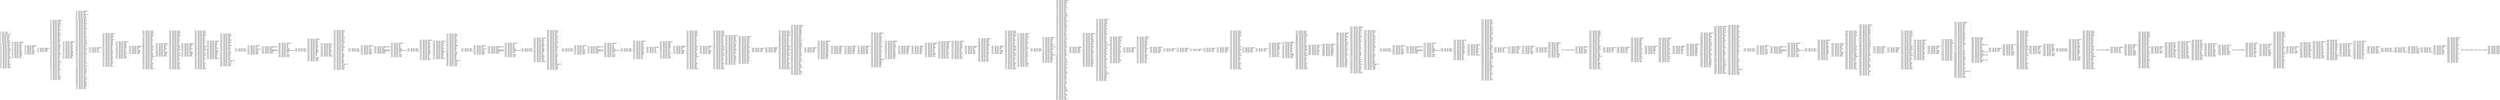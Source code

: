 digraph "graph.cfg.gv" {
	subgraph global {
		node [fontname=Courier fontsize=30.0 rank=same shape=box]
		block_0 [label="0: %00 = #0x1\l2: %01 = #0x40\l4: MSTORE(%01, %00)\l5: [NO_SSA] SWAP1\l6: [NO_SSA] DUP2\l7: [NO_SSA] PUSH1\l9: [NO_SSA] DUP3\la: [NO_SSA] ADD\lb: [NO_SSA] SLOAD\lc: [NO_SSA] DUP2\ld: [NO_SSA] MSTORE\le: [NO_SSA] PUSH1\l10: [NO_SSA] ADD\l11: [NO_SSA] PUSH1\l13: [NO_SSA] DUP3\l14: [NO_SSA] ADD\l15: [NO_SSA] SLOAD\l16: [NO_SSA] DUP2\l17: [NO_SSA] MSTORE\l18: [NO_SSA] PUSH1\l1a: [NO_SSA] ADD\l1b: [NO_SSA] PUSH1\l1d: [NO_SSA] DUP3\l1e: [NO_SSA] ADD\l1f: [NO_SSA] SLOAD\l20: [NO_SSA] DUP2\l21: [NO_SSA] MSTORE\l22: [NO_SSA] POP\l23: [NO_SSA] POP\l24: [NO_SSA] SWAP1\l25: [NO_SSA] POP\l26: [NO_SSA] PUSH1\l28: [NO_SSA] PUSH2\l2b: [NO_SSA] DUP5\l2c: [NO_SSA] PUSH2\l2f: [NO_SSA] JUMP\l"]
		block_30 [label="30: [NO_SSA] JUMPDEST\l31: [NO_SSA] SWAP1\l32: [NO_SSA] POP\l33: [NO_SSA] PUSH2\l36: [NO_SSA] DUP2\l37: [NO_SSA] DUP4\l38: [NO_SSA] PUSH1\l3a: [NO_SSA] ADD\l3b: [NO_SSA] MLOAD\l3c: [NO_SSA] PUSH2\l3f: [NO_SSA] SWAP1\l40: [NO_SSA] SWAP2\l41: [NO_SSA] SWAP1\l42: [NO_SSA] PUSH4\l47: [NO_SSA] AND\l48: [NO_SSA] JUMP\l"]
		block_49 [label="49: [NO_SSA] JUMPDEST\l4a: [NO_SSA] SWAP3\l4b: [NO_SSA] POP\l4c: [NO_SSA] POP\l4d: [NO_SSA] POP\l4e: [NO_SSA] SWAP2\l4f: [NO_SSA] SWAP1\l50: [NO_SSA] POP\l51: [NO_SSA] JUMP\l"]
		block_52 [label="52: [NO_SSA] JUMPDEST\l53: [NO_SSA] PUSH2\l56: [NO_SSA] PUSH2\l59: [NO_SSA] JUMP\l"]
		block_5a [label="5a: [NO_SSA] JUMPDEST\l5b: [NO_SSA] PUSH1\l5d: [NO_SSA] PUSH1\l5f: [NO_SSA] CALLER\l60: [NO_SSA] PUSH20\l75: [NO_SSA] AND\l76: [NO_SSA] PUSH20\l8b: [NO_SSA] AND\l8c: [NO_SSA] DUP2\l8d: [NO_SSA] MSTORE\l8e: [NO_SSA] PUSH1\l90: [NO_SSA] ADD\l91: [NO_SSA] SWAP1\l92: [NO_SSA] DUP2\l93: [NO_SSA] MSTORE\l94: [NO_SSA] PUSH1\l96: [NO_SSA] ADD\l97: [NO_SSA] PUSH1\l99: [NO_SSA] SHA3\l9a: [NO_SSA] PUSH1\l9c: [NO_SSA] MLOAD\l9d: [NO_SSA] DUP1\l9e: [NO_SSA] PUSH1\la0: [NO_SSA] ADD\la1: [NO_SSA] PUSH1\la3: [NO_SSA] MSTORE\la4: [NO_SSA] SWAP1\la5: [NO_SSA] DUP2\la6: [NO_SSA] PUSH1\la8: [NO_SSA] DUP3\la9: [NO_SSA] ADD\laa: [NO_SSA] SLOAD\lab: [NO_SSA] DUP2\lac: [NO_SSA] MSTORE\lad: [NO_SSA] PUSH1\laf: [NO_SSA] ADD\lb0: [NO_SSA] PUSH1\lb2: [NO_SSA] DUP3\lb3: [NO_SSA] ADD\lb4: [NO_SSA] SLOAD\lb5: [NO_SSA] DUP2\lb6: [NO_SSA] MSTORE\lb7: [NO_SSA] PUSH1\lb9: [NO_SSA] ADD\lba: [NO_SSA] PUSH1\lbc: [NO_SSA] DUP3\lbd: [NO_SSA] ADD\lbe: [NO_SSA] SLOAD\lbf: [NO_SSA] DUP2\lc0: [NO_SSA] MSTORE\lc1: [NO_SSA] POP\lc2: [NO_SSA] POP\lc3: [NO_SSA] SWAP1\lc4: [NO_SSA] POP\lc5: [NO_SSA] PUSH1\lc7: [NO_SSA] PUSH2\lca: [NO_SSA] CALLER\lcb: [NO_SSA] PUSH2\lce: [NO_SSA] JUMP\l"]
		block_cf [label="cf: [NO_SSA] JUMPDEST\ld0: [NO_SSA] SWAP1\ld1: [NO_SSA] POP\ld2: [NO_SSA] PUSH1\ld4: [NO_SSA] PUSH2\ld7: [NO_SSA] DUP3\ld8: [NO_SSA] DUP5\ld9: [NO_SSA] PUSH1\ldb: [NO_SSA] ADD\ldc: [NO_SSA] MLOAD\ldd: [NO_SSA] PUSH2\le0: [NO_SSA] SWAP1\le1: [NO_SSA] SWAP2\le2: [NO_SSA] SWAP1\le3: [NO_SSA] PUSH4\le8: [NO_SSA] AND\le9: [NO_SSA] JUMP\l"]
		block_ea [label="ea: [NO_SSA] JUMPDEST\leb: [NO_SSA] SWAP1\lec: [NO_SSA] POP\led: [NO_SSA] TIMESTAMP\lee: [NO_SSA] PUSH1\lf0: [NO_SSA] PUSH1\lf2: [NO_SSA] CALLER\lf3: [NO_SSA] PUSH20\l108: [NO_SSA] AND\l109: [NO_SSA] PUSH20\l11e: [NO_SSA] AND\l11f: [NO_SSA] DUP2\l120: [NO_SSA] MSTORE\l121: [NO_SSA] PUSH1\l123: [NO_SSA] ADD\l124: [NO_SSA] SWAP1\l125: [NO_SSA] DUP2\l126: [NO_SSA] MSTORE\l127: [NO_SSA] PUSH1\l129: [NO_SSA] ADD\l12a: [NO_SSA] PUSH1\l12c: [NO_SSA] SHA3\l12d: [NO_SSA] PUSH1\l12f: [NO_SSA] ADD\l130: [NO_SSA] DUP2\l131: [NO_SSA] SWAP1\l132: [NO_SSA] SSTORE\l133: [NO_SSA] POP\l134: [NO_SSA] PUSH1\l136: [NO_SSA] PUSH1\l138: [NO_SSA] PUSH1\l13a: [NO_SSA] CALLER\l13b: [NO_SSA] PUSH20\l150: [NO_SSA] AND\l151: [NO_SSA] PUSH20\l166: [NO_SSA] AND\l167: [NO_SSA] DUP2\l168: [NO_SSA] MSTORE\l169: [NO_SSA] PUSH1\l16b: [NO_SSA] ADD\l16c: [NO_SSA] SWAP1\l16d: [NO_SSA] DUP2\l16e: [NO_SSA] MSTORE\l16f: [NO_SSA] PUSH1\l171: [NO_SSA] ADD\l172: [NO_SSA] PUSH1\l174: [NO_SSA] SHA3\l175: [NO_SSA] PUSH1\l177: [NO_SSA] ADD\l178: [NO_SSA] DUP2\l179: [NO_SSA] SWAP1\l17a: [NO_SSA] SSTORE\l17b: [NO_SSA] POP\l17c: [NO_SSA] PUSH2\l17f: [NO_SSA] CALLER\l180: [NO_SSA] DUP3\l181: [NO_SSA] PUSH1\l183: [NO_SSA] PUSH1\l185: [NO_SSA] SWAP1\l186: [NO_SSA] SLOAD\l187: [NO_SSA] SWAP1\l188: [NO_SSA] PUSH2\l18b: [NO_SSA] EXP\l18c: [NO_SSA] SWAP1\l18d: [NO_SSA] DIV\l18e: [NO_SSA] PUSH20\l1a3: [NO_SSA] AND\l1a4: [NO_SSA] PUSH20\l1b9: [NO_SSA] AND\l1ba: [NO_SSA] PUSH2\l1bd: [NO_SSA] SWAP1\l1be: [NO_SSA] SWAP3\l1bf: [NO_SSA] SWAP2\l1c0: [NO_SSA] SWAP1\l1c1: [NO_SSA] PUSH4\l1c6: [NO_SSA] AND\l1c7: [NO_SSA] JUMP\l"]
		block_1c8 [label="1c8: [NO_SSA] JUMPDEST\l1c9: [NO_SSA] POP\l1ca: [NO_SSA] POP\l1cb: [NO_SSA] POP\l1cc: [NO_SSA] JUMP\l"]
		block_1cd [label="1cd: [NO_SSA] JUMPDEST\l1ce: [NO_SSA] PUSH1\l1d0: [NO_SSA] PUSH1\l1d2: [NO_SSA] MSTORE\l1d3: [NO_SSA] DUP1\l1d4: [NO_SSA] PUSH1\l1d6: [NO_SSA] MSTORE\l1d7: [NO_SSA] PUSH1\l1d9: [NO_SSA] PUSH1\l1db: [NO_SSA] SHA3\l1dc: [NO_SSA] PUSH1\l1de: [NO_SSA] SWAP2\l1df: [NO_SSA] POP\l1e0: [NO_SSA] SWAP1\l1e1: [NO_SSA] POP\l1e2: [NO_SSA] DUP1\l1e3: [NO_SSA] PUSH1\l1e5: [NO_SSA] ADD\l1e6: [NO_SSA] SLOAD\l1e7: [NO_SSA] SWAP1\l1e8: [NO_SSA] DUP1\l1e9: [NO_SSA] PUSH1\l1eb: [NO_SSA] ADD\l1ec: [NO_SSA] SLOAD\l1ed: [NO_SSA] SWAP1\l1ee: [NO_SSA] DUP1\l1ef: [NO_SSA] PUSH1\l1f1: [NO_SSA] ADD\l1f2: [NO_SSA] SLOAD\l1f3: [NO_SSA] SWAP1\l1f4: [NO_SSA] POP\l1f5: [NO_SSA] DUP4\l1f6: [NO_SSA] JUMP\l"]
		block_1f7 [label="1f7: [NO_SSA] JUMPDEST\l1f8: [NO_SSA] PUSH1\l1fa: [NO_SSA] PUSH1\l1fc: [NO_SSA] SWAP1\l1fd: [NO_SSA] SLOAD\l1fe: [NO_SSA] SWAP1\l1ff: [NO_SSA] PUSH2\l202: [NO_SSA] EXP\l203: [NO_SSA] SWAP1\l204: [NO_SSA] DIV\l205: [NO_SSA] PUSH20\l21a: [NO_SSA] AND\l21b: [NO_SSA] PUSH20\l230: [NO_SSA] AND\l231: [NO_SSA] PUSH2\l234: [NO_SSA] PUSH2\l237: [NO_SSA] JUMP\l"]
		block_238 [label="238: [NO_SSA] JUMPDEST\l239: [NO_SSA] PUSH20\l24e: [NO_SSA] AND\l24f: [NO_SSA] EQ\l250: [NO_SSA] ISZERO\l251: [NO_SSA] ISZERO\l252: [NO_SSA] PUSH2\l255: [NO_SSA] JUMPI\l"]
		block_256 [label="256: [NO_SSA] PUSH1\l258: [NO_SSA] MLOAD\l259: [NO_SSA] PUSH32\l27a: [NO_SSA] DUP2\l27b: [NO_SSA] MSTORE\l27c: [NO_SSA] PUSH1\l27e: [NO_SSA] ADD\l27f: [NO_SSA] DUP1\l280: [NO_SSA] DUP1\l281: [NO_SSA] PUSH1\l283: [NO_SSA] ADD\l284: [NO_SSA] DUP3\l285: [NO_SSA] DUP2\l286: [NO_SSA] SUB\l287: [NO_SSA] DUP3\l288: [NO_SSA] MSTORE\l289: [NO_SSA] PUSH1\l28b: [NO_SSA] DUP2\l28c: [NO_SSA] MSTORE\l28d: [NO_SSA] PUSH1\l28f: [NO_SSA] ADD\l290: [NO_SSA] DUP1\l291: [NO_SSA] PUSH2\l294: [NO_SSA] PUSH1\l296: [NO_SSA] SWAP2\l297: [NO_SSA] CODECOPY\l298: [NO_SSA] PUSH1\l29a: [NO_SSA] ADD\l29b: [NO_SSA] SWAP2\l29c: [NO_SSA] POP\l29d: [NO_SSA] POP\l29e: [NO_SSA] PUSH1\l2a0: [NO_SSA] MLOAD\l2a1: [NO_SSA] DUP1\l2a2: [NO_SSA] SWAP2\l2a3: [NO_SSA] SUB\l2a4: [NO_SSA] SWAP1\l2a5: [NO_SSA] REVERT\l"]
		block_2a6 [label="2a6: [NO_SSA] JUMPDEST\l2a7: [NO_SSA] PUSH1\l2a9: [NO_SSA] PUSH20\l2be: [NO_SSA] AND\l2bf: [NO_SSA] DUP4\l2c0: [NO_SSA] PUSH20\l2d5: [NO_SSA] AND\l2d6: [NO_SSA] EQ\l2d7: [NO_SSA] ISZERO\l2d8: [NO_SSA] ISZERO\l2d9: [NO_SSA] ISZERO\l2da: [NO_SSA] PUSH2\l2dd: [NO_SSA] JUMPI\l"]
		block_2de [label="2de: [NO_SSA] PUSH1\l2e0: [NO_SSA] MLOAD\l2e1: [NO_SSA] PUSH32\l302: [NO_SSA] DUP2\l303: [NO_SSA] MSTORE\l304: [NO_SSA] PUSH1\l306: [NO_SSA] ADD\l307: [NO_SSA] DUP1\l308: [NO_SSA] DUP1\l309: [NO_SSA] PUSH1\l30b: [NO_SSA] ADD\l30c: [NO_SSA] DUP3\l30d: [NO_SSA] DUP2\l30e: [NO_SSA] SUB\l30f: [NO_SSA] DUP3\l310: [NO_SSA] MSTORE\l311: [NO_SSA] PUSH1\l313: [NO_SSA] DUP2\l314: [NO_SSA] MSTORE\l315: [NO_SSA] PUSH1\l317: [NO_SSA] ADD\l318: [NO_SSA] DUP1\l319: [NO_SSA] PUSH32\l33a: [NO_SSA] DUP2\l33b: [NO_SSA] MSTORE\l33c: [NO_SSA] POP\l33d: [NO_SSA] PUSH1\l33f: [NO_SSA] ADD\l340: [NO_SSA] SWAP2\l341: [NO_SSA] POP\l342: [NO_SSA] POP\l343: [NO_SSA] PUSH1\l345: [NO_SSA] MLOAD\l346: [NO_SSA] DUP1\l347: [NO_SSA] SWAP2\l348: [NO_SSA] SUB\l349: [NO_SSA] SWAP1\l34a: [NO_SSA] REVERT\l"]
		block_34b [label="34b: [NO_SSA] JUMPDEST\l34c: [NO_SSA] PUSH1\l34e: [NO_SSA] PUSH20\l363: [NO_SSA] AND\l364: [NO_SSA] DUP3\l365: [NO_SSA] PUSH20\l37a: [NO_SSA] AND\l37b: [NO_SSA] EQ\l37c: [NO_SSA] ISZERO\l37d: [NO_SSA] ISZERO\l37e: [NO_SSA] ISZERO\l37f: [NO_SSA] PUSH2\l382: [NO_SSA] JUMPI\l"]
		block_383 [label="383: [NO_SSA] PUSH1\l385: [NO_SSA] MLOAD\l386: [NO_SSA] PUSH32\l3a7: [NO_SSA] DUP2\l3a8: [NO_SSA] MSTORE\l3a9: [NO_SSA] PUSH1\l3ab: [NO_SSA] ADD\l3ac: [NO_SSA] DUP1\l3ad: [NO_SSA] DUP1\l3ae: [NO_SSA] PUSH1\l3b0: [NO_SSA] ADD\l3b1: [NO_SSA] DUP3\l3b2: [NO_SSA] DUP2\l3b3: [NO_SSA] SUB\l3b4: [NO_SSA] DUP3\l3b5: [NO_SSA] MSTORE\l3b6: [NO_SSA] PUSH1\l3b8: [NO_SSA] DUP2\l3b9: [NO_SSA] MSTORE\l3ba: [NO_SSA] PUSH1\l3bc: [NO_SSA] ADD\l3bd: [NO_SSA] DUP1\l3be: [NO_SSA] PUSH32\l3df: [NO_SSA] DUP2\l3e0: [NO_SSA] MSTORE\l3e1: [NO_SSA] POP\l3e2: [NO_SSA] PUSH1\l3e4: [NO_SSA] ADD\l3e5: [NO_SSA] SWAP2\l3e6: [NO_SSA] POP\l3e7: [NO_SSA] POP\l3e8: [NO_SSA] PUSH1\l3ea: [NO_SSA] MLOAD\l3eb: [NO_SSA] DUP1\l3ec: [NO_SSA] SWAP2\l3ed: [NO_SSA] SUB\l3ee: [NO_SSA] SWAP1\l3ef: [NO_SSA] REVERT\l"]
		block_3f0 [label="3f0: [NO_SSA] JUMPDEST\l3f1: [NO_SSA] PUSH1\l3f3: [NO_SSA] DUP4\l3f4: [NO_SSA] SWAP1\l3f5: [NO_SSA] POP\l3f6: [NO_SSA] DUP2\l3f7: [NO_SSA] DUP2\l3f8: [NO_SSA] PUSH20\l40d: [NO_SSA] AND\l40e: [NO_SSA] PUSH4\l413: [NO_SSA] ADDRESS\l414: [NO_SSA] PUSH1\l416: [NO_SSA] MLOAD\l417: [NO_SSA] DUP3\l418: [NO_SSA] PUSH4\l41d: [NO_SSA] AND\l41e: [NO_SSA] PUSH1\l420: [NO_SSA] INVALID\l"]
		block_421 [label="421: [NO_SSA] DUP2\l422: [NO_SSA] MSTORE\l423: [NO_SSA] PUSH1\l425: [NO_SSA] ADD\l426: [NO_SSA] DUP1\l427: [NO_SSA] DUP3\l428: [NO_SSA] PUSH20\l43d: [NO_SSA] AND\l43e: [NO_SSA] PUSH20\l453: [NO_SSA] AND\l454: [NO_SSA] DUP2\l455: [NO_SSA] MSTORE\l456: [NO_SSA] PUSH1\l458: [NO_SSA] ADD\l459: [NO_SSA] SWAP2\l45a: [NO_SSA] POP\l45b: [NO_SSA] POP\l45c: [NO_SSA] PUSH1\l45e: [NO_SSA] PUSH1\l460: [NO_SSA] MLOAD\l461: [NO_SSA] DUP1\l462: [NO_SSA] DUP4\l463: [NO_SSA] SUB\l464: [NO_SSA] DUP2\l465: [NO_SSA] DUP7\l466: [NO_SSA] DUP1\l467: [NO_SSA] EXTCODESIZE\l468: [NO_SSA] ISZERO\l469: [NO_SSA] DUP1\l46a: [NO_SSA] ISZERO\l46b: [NO_SSA] PUSH2\l46e: [NO_SSA] JUMPI\l"]
		block_46f [label="46f: [NO_SSA] PUSH1\l471: [NO_SSA] DUP1\l472: [NO_SSA] REVERT\l"]
		block_473 [label="473: [NO_SSA] JUMPDEST\l474: [NO_SSA] POP\l475: [NO_SSA] GAS\l476: [NO_SSA] STATICCALL\l477: [NO_SSA] ISZERO\l478: [NO_SSA] DUP1\l479: [NO_SSA] ISZERO\l47a: [NO_SSA] PUSH2\l47d: [NO_SSA] JUMPI\l"]
		block_47e [label="47e: [NO_SSA] RETURNDATASIZE\l47f: [NO_SSA] PUSH1\l481: [NO_SSA] DUP1\l482: [NO_SSA] RETURNDATACOPY\l483: [NO_SSA] RETURNDATASIZE\l484: [NO_SSA] PUSH1\l486: [NO_SSA] REVERT\l"]
		block_487 [label="487: [NO_SSA] JUMPDEST\l488: [NO_SSA] POP\l489: [NO_SSA] POP\l48a: [NO_SSA] POP\l48b: [NO_SSA] POP\l48c: [NO_SSA] PUSH1\l48e: [NO_SSA] MLOAD\l48f: [NO_SSA] RETURNDATASIZE\l490: [NO_SSA] PUSH1\l492: [NO_SSA] DUP2\l493: [NO_SSA] LT\l494: [NO_SSA] ISZERO\l495: [NO_SSA] PUSH2\l498: [NO_SSA] JUMPI\l"]
		block_499 [label="499: [NO_SSA] PUSH1\l49b: [NO_SSA] DUP1\l49c: [NO_SSA] REVERT\l"]
		block_49d [label="49d: [NO_SSA] JUMPDEST\l49e: [NO_SSA] DUP2\l49f: [NO_SSA] ADD\l4a0: [NO_SSA] SWAP1\l4a1: [NO_SSA] DUP1\l4a2: [NO_SSA] DUP1\l4a3: [NO_SSA] MLOAD\l4a4: [NO_SSA] SWAP1\l4a5: [NO_SSA] PUSH1\l4a7: [NO_SSA] ADD\l4a8: [NO_SSA] SWAP1\l4a9: [NO_SSA] SWAP3\l4aa: [NO_SSA] SWAP2\l4ab: [NO_SSA] SWAP1\l4ac: [NO_SSA] POP\l4ad: [NO_SSA] POP\l4ae: [NO_SSA] POP\l4af: [NO_SSA] LT\l4b0: [NO_SSA] ISZERO\l4b1: [NO_SSA] ISZERO\l4b2: [NO_SSA] PUSH2\l4b5: [NO_SSA] JUMPI\l"]
		block_4b6 [label="4b6: [NO_SSA] DUP1\l4b7: [NO_SSA] PUSH20\l4cc: [NO_SSA] AND\l4cd: [NO_SSA] PUSH4\l4d2: [NO_SSA] DUP5\l4d3: [NO_SSA] DUP5\l4d4: [NO_SSA] PUSH1\l4d6: [NO_SSA] MLOAD\l4d7: [NO_SSA] DUP4\l4d8: [NO_SSA] PUSH4\l4dd: [NO_SSA] AND\l4de: [NO_SSA] PUSH1\l4e0: [NO_SSA] INVALID\l"]
		block_4e1 [label="4e1: [NO_SSA] DUP2\l4e2: [NO_SSA] MSTORE\l4e3: [NO_SSA] PUSH1\l4e5: [NO_SSA] ADD\l4e6: [NO_SSA] DUP1\l4e7: [NO_SSA] DUP4\l4e8: [NO_SSA] PUSH20\l4fd: [NO_SSA] AND\l4fe: [NO_SSA] PUSH20\l513: [NO_SSA] AND\l514: [NO_SSA] DUP2\l515: [NO_SSA] MSTORE\l516: [NO_SSA] PUSH1\l518: [NO_SSA] ADD\l519: [NO_SSA] DUP3\l51a: [NO_SSA] DUP2\l51b: [NO_SSA] MSTORE\l51c: [NO_SSA] PUSH1\l51e: [NO_SSA] ADD\l51f: [NO_SSA] SWAP3\l520: [NO_SSA] POP\l521: [NO_SSA] POP\l522: [NO_SSA] POP\l523: [NO_SSA] PUSH1\l525: [NO_SSA] PUSH1\l527: [NO_SSA] MLOAD\l528: [NO_SSA] DUP1\l529: [NO_SSA] DUP4\l52a: [NO_SSA] SUB\l52b: [NO_SSA] DUP2\l52c: [NO_SSA] PUSH1\l52e: [NO_SSA] DUP8\l52f: [NO_SSA] DUP1\l530: [NO_SSA] EXTCODESIZE\l531: [NO_SSA] ISZERO\l532: [NO_SSA] DUP1\l533: [NO_SSA] ISZERO\l534: [NO_SSA] PUSH2\l537: [NO_SSA] JUMPI\l"]
		block_538 [label="538: [NO_SSA] PUSH1\l53a: [NO_SSA] DUP1\l53b: [NO_SSA] REVERT\l"]
		block_53c [label="53c: [NO_SSA] JUMPDEST\l53d: [NO_SSA] POP\l53e: [NO_SSA] GAS\l53f: [NO_SSA] CALL\l540: [NO_SSA] ISZERO\l541: [NO_SSA] DUP1\l542: [NO_SSA] ISZERO\l543: [NO_SSA] PUSH2\l546: [NO_SSA] JUMPI\l"]
		block_547 [label="547: [NO_SSA] RETURNDATASIZE\l548: [NO_SSA] PUSH1\l54a: [NO_SSA] DUP1\l54b: [NO_SSA] RETURNDATACOPY\l54c: [NO_SSA] RETURNDATASIZE\l54d: [NO_SSA] PUSH1\l54f: [NO_SSA] REVERT\l"]
		block_550 [label="550: [NO_SSA] JUMPDEST\l551: [NO_SSA] POP\l552: [NO_SSA] POP\l553: [NO_SSA] POP\l554: [NO_SSA] POP\l555: [NO_SSA] PUSH1\l557: [NO_SSA] MLOAD\l558: [NO_SSA] RETURNDATASIZE\l559: [NO_SSA] PUSH1\l55b: [NO_SSA] DUP2\l55c: [NO_SSA] LT\l55d: [NO_SSA] ISZERO\l55e: [NO_SSA] PUSH2\l561: [NO_SSA] JUMPI\l"]
		block_562 [label="562: [NO_SSA] PUSH1\l564: [NO_SSA] DUP1\l565: [NO_SSA] REVERT\l"]
		block_566 [label="566: [NO_SSA] JUMPDEST\l567: [NO_SSA] DUP2\l568: [NO_SSA] ADD\l569: [NO_SSA] SWAP1\l56a: [NO_SSA] DUP1\l56b: [NO_SSA] DUP1\l56c: [NO_SSA] MLOAD\l56d: [NO_SSA] SWAP1\l56e: [NO_SSA] PUSH1\l570: [NO_SSA] ADD\l571: [NO_SSA] SWAP1\l572: [NO_SSA] SWAP3\l573: [NO_SSA] SWAP2\l574: [NO_SSA] SWAP1\l575: [NO_SSA] POP\l576: [NO_SSA] POP\l577: [NO_SSA] POP\l578: [NO_SSA] POP\l579: [NO_SSA] PUSH2\l57c: [NO_SSA] JUMP\l"]
		block_57d [label="57d: [NO_SSA] JUMPDEST\l57e: [NO_SSA] DUP1\l57f: [NO_SSA] PUSH20\l594: [NO_SSA] AND\l595: [NO_SSA] PUSH4\l59a: [NO_SSA] DUP5\l59b: [NO_SSA] DUP4\l59c: [NO_SSA] PUSH20\l5b1: [NO_SSA] AND\l5b2: [NO_SSA] PUSH4\l5b7: [NO_SSA] ADDRESS\l5b8: [NO_SSA] PUSH1\l5ba: [NO_SSA] MLOAD\l5bb: [NO_SSA] DUP3\l5bc: [NO_SSA] PUSH4\l5c1: [NO_SSA] AND\l5c2: [NO_SSA] PUSH1\l5c4: [NO_SSA] INVALID\l"]
		block_5c5 [label="5c5: [NO_SSA] DUP2\l5c6: [NO_SSA] MSTORE\l5c7: [NO_SSA] PUSH1\l5c9: [NO_SSA] ADD\l5ca: [NO_SSA] DUP1\l5cb: [NO_SSA] DUP3\l5cc: [NO_SSA] PUSH20\l5e1: [NO_SSA] AND\l5e2: [NO_SSA] PUSH20\l5f7: [NO_SSA] AND\l5f8: [NO_SSA] DUP2\l5f9: [NO_SSA] MSTORE\l5fa: [NO_SSA] PUSH1\l5fc: [NO_SSA] ADD\l5fd: [NO_SSA] SWAP2\l5fe: [NO_SSA] POP\l5ff: [NO_SSA] POP\l600: [NO_SSA] PUSH1\l602: [NO_SSA] PUSH1\l604: [NO_SSA] MLOAD\l605: [NO_SSA] DUP1\l606: [NO_SSA] DUP4\l607: [NO_SSA] SUB\l608: [NO_SSA] DUP2\l609: [NO_SSA] DUP7\l60a: [NO_SSA] DUP1\l60b: [NO_SSA] EXTCODESIZE\l60c: [NO_SSA] ISZERO\l60d: [NO_SSA] DUP1\l60e: [NO_SSA] ISZERO\l60f: [NO_SSA] PUSH2\l612: [NO_SSA] JUMPI\l"]
		block_613 [label="613: [NO_SSA] PUSH1\l615: [NO_SSA] DUP1\l616: [NO_SSA] REVERT\l"]
		block_617 [label="617: [NO_SSA] JUMPDEST\l618: [NO_SSA] POP\l619: [NO_SSA] GAS\l61a: [NO_SSA] STATICCALL\l61b: [NO_SSA] ISZERO\l61c: [NO_SSA] DUP1\l61d: [NO_SSA] ISZERO\l61e: [NO_SSA] PUSH2\l621: [NO_SSA] JUMPI\l"]
		block_622 [label="622: [NO_SSA] RETURNDATASIZE\l623: [NO_SSA] PUSH1\l625: [NO_SSA] DUP1\l626: [NO_SSA] RETURNDATACOPY\l627: [NO_SSA] RETURNDATASIZE\l628: [NO_SSA] PUSH1\l62a: [NO_SSA] REVERT\l"]
		block_62b [label="62b: [NO_SSA] JUMPDEST\l62c: [NO_SSA] POP\l62d: [NO_SSA] POP\l62e: [NO_SSA] POP\l62f: [NO_SSA] POP\l630: [NO_SSA] PUSH1\l632: [NO_SSA] MLOAD\l633: [NO_SSA] RETURNDATASIZE\l634: [NO_SSA] PUSH1\l636: [NO_SSA] DUP2\l637: [NO_SSA] LT\l638: [NO_SSA] ISZERO\l639: [NO_SSA] PUSH2\l63c: [NO_SSA] JUMPI\l"]
		block_63d [label="63d: [NO_SSA] PUSH1\l63f: [NO_SSA] DUP1\l640: [NO_SSA] REVERT\l"]
		block_641 [label="641: [NO_SSA] JUMPDEST\l642: [NO_SSA] DUP2\l643: [NO_SSA] ADD\l644: [NO_SSA] SWAP1\l645: [NO_SSA] DUP1\l646: [NO_SSA] DUP1\l647: [NO_SSA] MLOAD\l648: [NO_SSA] SWAP1\l649: [NO_SSA] PUSH1\l64b: [NO_SSA] ADD\l64c: [NO_SSA] SWAP1\l64d: [NO_SSA] SWAP3\l64e: [NO_SSA] SWAP2\l64f: [NO_SSA] SWAP1\l650: [NO_SSA] POP\l651: [NO_SSA] POP\l652: [NO_SSA] POP\l653: [NO_SSA] PUSH1\l655: [NO_SSA] MLOAD\l656: [NO_SSA] DUP4\l657: [NO_SSA] PUSH4\l65c: [NO_SSA] AND\l65d: [NO_SSA] PUSH1\l65f: [NO_SSA] INVALID\l"]
		block_660 [label="660: [NO_SSA] DUP2\l661: [NO_SSA] MSTORE\l662: [NO_SSA] PUSH1\l664: [NO_SSA] ADD\l665: [NO_SSA] DUP1\l666: [NO_SSA] DUP4\l667: [NO_SSA] PUSH20\l67c: [NO_SSA] AND\l67d: [NO_SSA] PUSH20\l692: [NO_SSA] AND\l693: [NO_SSA] DUP2\l694: [NO_SSA] MSTORE\l695: [NO_SSA] PUSH1\l697: [NO_SSA] ADD\l698: [NO_SSA] DUP3\l699: [NO_SSA] DUP2\l69a: [NO_SSA] MSTORE\l69b: [NO_SSA] PUSH1\l69d: [NO_SSA] ADD\l69e: [NO_SSA] SWAP3\l69f: [NO_SSA] POP\l6a0: [NO_SSA] POP\l6a1: [NO_SSA] POP\l6a2: [NO_SSA] PUSH1\l6a4: [NO_SSA] PUSH1\l6a6: [NO_SSA] MLOAD\l6a7: [NO_SSA] DUP1\l6a8: [NO_SSA] DUP4\l6a9: [NO_SSA] SUB\l6aa: [NO_SSA] DUP2\l6ab: [NO_SSA] PUSH1\l6ad: [NO_SSA] DUP8\l6ae: [NO_SSA] DUP1\l6af: [NO_SSA] EXTCODESIZE\l6b0: [NO_SSA] ISZERO\l6b1: [NO_SSA] DUP1\l6b2: [NO_SSA] ISZERO\l6b3: [NO_SSA] PUSH2\l6b6: [NO_SSA] JUMPI\l"]
		block_6b7 [label="6b7: [NO_SSA] PUSH1\l6b9: [NO_SSA] DUP1\l6ba: [NO_SSA] REVERT\l"]
		block_6bb [label="6bb: [NO_SSA] JUMPDEST\l6bc: [NO_SSA] POP\l6bd: [NO_SSA] GAS\l6be: [NO_SSA] CALL\l6bf: [NO_SSA] ISZERO\l6c0: [NO_SSA] DUP1\l6c1: [NO_SSA] ISZERO\l6c2: [NO_SSA] PUSH2\l6c5: [NO_SSA] JUMPI\l"]
		block_6c6 [label="6c6: [NO_SSA] RETURNDATASIZE\l6c7: [NO_SSA] PUSH1\l6c9: [NO_SSA] DUP1\l6ca: [NO_SSA] RETURNDATACOPY\l6cb: [NO_SSA] RETURNDATASIZE\l6cc: [NO_SSA] PUSH1\l6ce: [NO_SSA] REVERT\l"]
		block_6cf [label="6cf: [NO_SSA] JUMPDEST\l6d0: [NO_SSA] POP\l6d1: [NO_SSA] POP\l6d2: [NO_SSA] POP\l6d3: [NO_SSA] POP\l6d4: [NO_SSA] PUSH1\l6d6: [NO_SSA] MLOAD\l6d7: [NO_SSA] RETURNDATASIZE\l6d8: [NO_SSA] PUSH1\l6da: [NO_SSA] DUP2\l6db: [NO_SSA] LT\l6dc: [NO_SSA] ISZERO\l6dd: [NO_SSA] PUSH2\l6e0: [NO_SSA] JUMPI\l"]
		block_6e1 [label="6e1: [NO_SSA] PUSH1\l6e3: [NO_SSA] DUP1\l6e4: [NO_SSA] REVERT\l"]
		block_6e5 [label="6e5: [NO_SSA] JUMPDEST\l6e6: [NO_SSA] DUP2\l6e7: [NO_SSA] ADD\l6e8: [NO_SSA] SWAP1\l6e9: [NO_SSA] DUP1\l6ea: [NO_SSA] DUP1\l6eb: [NO_SSA] MLOAD\l6ec: [NO_SSA] SWAP1\l6ed: [NO_SSA] PUSH1\l6ef: [NO_SSA] ADD\l6f0: [NO_SSA] SWAP1\l6f1: [NO_SSA] SWAP3\l6f2: [NO_SSA] SWAP2\l6f3: [NO_SSA] SWAP1\l6f4: [NO_SSA] POP\l6f5: [NO_SSA] POP\l6f6: [NO_SSA] POP\l6f7: [NO_SSA] POP\l"]
		block_6f8 [label="6f8: [NO_SSA] JUMPDEST\l6f9: [NO_SSA] POP\l6fa: [NO_SSA] POP\l6fb: [NO_SSA] POP\l6fc: [NO_SSA] POP\l6fd: [NO_SSA] JUMP\l"]
		block_6fe [label="6fe: [NO_SSA] JUMPDEST\l6ff: [NO_SSA] PUSH1\l701: [NO_SSA] PUSH1\l703: [NO_SSA] SWAP1\l704: [NO_SSA] SLOAD\l705: [NO_SSA] SWAP1\l706: [NO_SSA] PUSH2\l709: [NO_SSA] EXP\l70a: [NO_SSA] SWAP1\l70b: [NO_SSA] DIV\l70c: [NO_SSA] PUSH20\l721: [NO_SSA] AND\l722: [NO_SSA] PUSH20\l737: [NO_SSA] AND\l738: [NO_SSA] PUSH2\l73b: [NO_SSA] PUSH2\l73e: [NO_SSA] JUMP\l"]
		block_73f [label="73f: [NO_SSA] JUMPDEST\l740: [NO_SSA] PUSH20\l755: [NO_SSA] AND\l756: [NO_SSA] EQ\l757: [NO_SSA] ISZERO\l758: [NO_SSA] ISZERO\l759: [NO_SSA] PUSH2\l75c: [NO_SSA] JUMPI\l"]
		block_75d [label="75d: [NO_SSA] PUSH1\l75f: [NO_SSA] MLOAD\l760: [NO_SSA] PUSH32\l781: [NO_SSA] DUP2\l782: [NO_SSA] MSTORE\l783: [NO_SSA] PUSH1\l785: [NO_SSA] ADD\l786: [NO_SSA] DUP1\l787: [NO_SSA] DUP1\l788: [NO_SSA] PUSH1\l78a: [NO_SSA] ADD\l78b: [NO_SSA] DUP3\l78c: [NO_SSA] DUP2\l78d: [NO_SSA] SUB\l78e: [NO_SSA] DUP3\l78f: [NO_SSA] MSTORE\l790: [NO_SSA] PUSH1\l792: [NO_SSA] DUP2\l793: [NO_SSA] MSTORE\l794: [NO_SSA] PUSH1\l796: [NO_SSA] ADD\l797: [NO_SSA] DUP1\l798: [NO_SSA] PUSH2\l79b: [NO_SSA] PUSH1\l79d: [NO_SSA] SWAP2\l79e: [NO_SSA] CODECOPY\l79f: [NO_SSA] PUSH1\l7a1: [NO_SSA] ADD\l7a2: [NO_SSA] SWAP2\l7a3: [NO_SSA] POP\l7a4: [NO_SSA] POP\l7a5: [NO_SSA] PUSH1\l7a7: [NO_SSA] MLOAD\l7a8: [NO_SSA] DUP1\l7a9: [NO_SSA] SWAP2\l7aa: [NO_SSA] SUB\l7ab: [NO_SSA] SWAP1\l7ac: [NO_SSA] REVERT\l"]
		block_7ad [label="7ad: [NO_SSA] JUMPDEST\l7ae: [NO_SSA] PUSH1\l7b0: [NO_SSA] DUP2\l7b1: [NO_SSA] GT\l7b2: [NO_SSA] ISZERO\l7b3: [NO_SSA] ISZERO\l7b4: [NO_SSA] PUSH2\l7b7: [NO_SSA] JUMPI\l"]
		block_7b8 [label="7b8: [NO_SSA] PUSH1\l7ba: [NO_SSA] MLOAD\l7bb: [NO_SSA] PUSH32\l7dc: [NO_SSA] DUP2\l7dd: [NO_SSA] MSTORE\l7de: [NO_SSA] PUSH1\l7e0: [NO_SSA] ADD\l7e1: [NO_SSA] DUP1\l7e2: [NO_SSA] DUP1\l7e3: [NO_SSA] PUSH1\l7e5: [NO_SSA] ADD\l7e6: [NO_SSA] DUP3\l7e7: [NO_SSA] DUP2\l7e8: [NO_SSA] SUB\l7e9: [NO_SSA] DUP3\l7ea: [NO_SSA] MSTORE\l7eb: [NO_SSA] PUSH1\l7ed: [NO_SSA] DUP2\l7ee: [NO_SSA] MSTORE\l7ef: [NO_SSA] PUSH1\l7f1: [NO_SSA] ADD\l7f2: [NO_SSA] DUP1\l7f3: [NO_SSA] PUSH32\l814: [NO_SSA] DUP2\l815: [NO_SSA] MSTORE\l816: [NO_SSA] POP\l817: [NO_SSA] PUSH1\l819: [NO_SSA] ADD\l81a: [NO_SSA] SWAP2\l81b: [NO_SSA] POP\l81c: [NO_SSA] POP\l81d: [NO_SSA] PUSH1\l81f: [NO_SSA] MLOAD\l820: [NO_SSA] DUP1\l821: [NO_SSA] SWAP2\l822: [NO_SSA] SUB\l823: [NO_SSA] SWAP1\l824: [NO_SSA] REVERT\l"]
		block_825 [label="825: [NO_SSA] JUMPDEST\l826: [NO_SSA] DUP1\l827: [NO_SSA] PUSH1\l829: [NO_SSA] DUP2\l82a: [NO_SSA] SWAP1\l82b: [NO_SSA] SSTORE\l82c: [NO_SSA] POP\l82d: [NO_SSA] PUSH32\l84e: [NO_SSA] DUP2\l84f: [NO_SSA] PUSH1\l851: [NO_SSA] MLOAD\l852: [NO_SSA] DUP1\l853: [NO_SSA] DUP3\l854: [NO_SSA] DUP2\l855: [NO_SSA] MSTORE\l856: [NO_SSA] PUSH1\l858: [NO_SSA] ADD\l859: [NO_SSA] SWAP2\l85a: [NO_SSA] POP\l85b: [NO_SSA] POP\l85c: [NO_SSA] PUSH1\l85e: [NO_SSA] MLOAD\l85f: [NO_SSA] DUP1\l860: [NO_SSA] SWAP2\l861: [NO_SSA] SUB\l862: [NO_SSA] SWAP1\l863: [NO_SSA] LOG1\l864: [NO_SSA] POP\l865: [NO_SSA] JUMP\l"]
		block_866 [label="866: [NO_SSA] JUMPDEST\l867: [NO_SSA] PUSH1\l869: [NO_SSA] PUSH1\l86b: [NO_SSA] PUSH1\l86d: [NO_SSA] DUP4\l86e: [NO_SSA] PUSH20\l883: [NO_SSA] AND\l884: [NO_SSA] PUSH20\l899: [NO_SSA] AND\l89a: [NO_SSA] DUP2\l89b: [NO_SSA] MSTORE\l89c: [NO_SSA] PUSH1\l89e: [NO_SSA] ADD\l89f: [NO_SSA] SWAP1\l8a0: [NO_SSA] DUP2\l8a1: [NO_SSA] MSTORE\l8a2: [NO_SSA] PUSH1\l8a4: [NO_SSA] ADD\l8a5: [NO_SSA] PUSH1\l8a7: [NO_SSA] SHA3\l8a8: [NO_SSA] SLOAD\l8a9: [NO_SSA] SWAP1\l8aa: [NO_SSA] POP\l8ab: [NO_SSA] SWAP2\l8ac: [NO_SSA] SWAP1\l8ad: [NO_SSA] POP\l8ae: [NO_SSA] JUMP\l"]
		block_8af [label="8af: [NO_SSA] JUMPDEST\l8b0: [NO_SSA] PUSH2\l8b3: [NO_SSA] PUSH2\l8b6: [NO_SSA] JUMP\l"]
		block_8b7 [label="8b7: [NO_SSA] JUMPDEST\l8b8: [NO_SSA] ISZERO\l8b9: [NO_SSA] ISZERO\l8ba: [NO_SSA] PUSH2\l8bd: [NO_SSA] JUMPI\l"]
		block_8be [label="8be: [NO_SSA] PUSH1\l8c0: [NO_SSA] MLOAD\l8c1: [NO_SSA] PUSH32\l8e2: [NO_SSA] DUP2\l8e3: [NO_SSA] MSTORE\l8e4: [NO_SSA] PUSH1\l8e6: [NO_SSA] ADD\l8e7: [NO_SSA] DUP1\l8e8: [NO_SSA] DUP1\l8e9: [NO_SSA] PUSH1\l8eb: [NO_SSA] ADD\l8ec: [NO_SSA] DUP3\l8ed: [NO_SSA] DUP2\l8ee: [NO_SSA] SUB\l8ef: [NO_SSA] DUP3\l8f0: [NO_SSA] MSTORE\l8f1: [NO_SSA] PUSH1\l8f3: [NO_SSA] DUP2\l8f4: [NO_SSA] MSTORE\l8f5: [NO_SSA] PUSH1\l8f7: [NO_SSA] ADD\l8f8: [NO_SSA] DUP1\l8f9: [NO_SSA] PUSH32\l91a: [NO_SSA] DUP2\l91b: [NO_SSA] MSTORE\l91c: [NO_SSA] POP\l91d: [NO_SSA] PUSH1\l91f: [NO_SSA] ADD\l920: [NO_SSA] SWAP2\l921: [NO_SSA] POP\l922: [NO_SSA] POP\l923: [NO_SSA] PUSH1\l925: [NO_SSA] MLOAD\l926: [NO_SSA] DUP1\l927: [NO_SSA] SWAP2\l928: [NO_SSA] SUB\l929: [NO_SSA] SWAP1\l92a: [NO_SSA] REVERT\l"]
		block_92b [label="92b: [NO_SSA] JUMPDEST\l92c: [NO_SSA] PUSH1\l92e: [NO_SSA] PUSH20\l943: [NO_SSA] AND\l944: [NO_SSA] PUSH1\l946: [NO_SSA] PUSH1\l948: [NO_SSA] SWAP1\l949: [NO_SSA] SLOAD\l94a: [NO_SSA] SWAP1\l94b: [NO_SSA] PUSH2\l94e: [NO_SSA] EXP\l94f: [NO_SSA] SWAP1\l950: [NO_SSA] DIV\l951: [NO_SSA] PUSH20\l966: [NO_SSA] AND\l967: [NO_SSA] PUSH20\l97c: [NO_SSA] AND\l97d: [NO_SSA] PUSH32\l99e: [NO_SSA] PUSH1\l9a0: [NO_SSA] MLOAD\l9a1: [NO_SSA] PUSH1\l9a3: [NO_SSA] MLOAD\l9a4: [NO_SSA] DUP1\l9a5: [NO_SSA] SWAP2\l9a6: [NO_SSA] SUB\l9a7: [NO_SSA] SWAP1\l9a8: [NO_SSA] LOG3\l9a9: [NO_SSA] PUSH1\l9ab: [NO_SSA] PUSH1\l9ad: [NO_SSA] PUSH1\l9af: [NO_SSA] PUSH2\l9b2: [NO_SSA] EXP\l9b3: [NO_SSA] DUP2\l9b4: [NO_SSA] SLOAD\l9b5: [NO_SSA] DUP2\l9b6: [NO_SSA] PUSH20\l9cb: [NO_SSA] MUL\l9cc: [NO_SSA] NOT\l9cd: [NO_SSA] AND\l9ce: [NO_SSA] SWAP1\l9cf: [NO_SSA] DUP4\l9d0: [NO_SSA] PUSH20\l9e5: [NO_SSA] AND\l9e6: [NO_SSA] MUL\l9e7: [NO_SSA] OR\l9e8: [NO_SSA] SWAP1\l9e9: [NO_SSA] SSTORE\l9ea: [NO_SSA] POP\l9eb: [NO_SSA] JUMP\l"]
		block_9ec [label="9ec: [NO_SSA] JUMPDEST\l9ed: [NO_SSA] PUSH1\l9ef: [NO_SSA] SLOAD\l9f0: [NO_SSA] DUP2\l9f1: [NO_SSA] JUMP\l"]
		block_9f2 [label="9f2: [NO_SSA] JUMPDEST\l9f3: [NO_SSA] PUSH1\l9f5: [NO_SSA] DUP1\l9f6: [NO_SSA] PUSH2\l9f9: [NO_SSA] PUSH4\l9fe: [NO_SSA] PUSH2\la01: [NO_SSA] PUSH2\la04: [NO_SSA] PUSH2\la07: [NO_SSA] PUSH1\la09: [NO_SSA] SLOAD\la0a: [NO_SSA] PUSH8\la13: [NO_SSA] PUSH2\la16: [NO_SSA] SWAP1\la17: [NO_SSA] SWAP2\la18: [NO_SSA] SWAP1\la19: [NO_SSA] PUSH4\la1e: [NO_SSA] AND\la1f: [NO_SSA] JUMP\l"]
		block_a20 [label="a20: [NO_SSA] JUMPDEST\la21: [NO_SSA] PUSH2\la24: [NO_SSA] SWAP1\la25: [NO_SSA] SWAP2\la26: [NO_SSA] SWAP1\la27: [NO_SSA] PUSH4\la2c: [NO_SSA] AND\la2d: [NO_SSA] JUMP\l"]
		block_a2e [label="a2e: [NO_SSA] JUMPDEST\la2f: [NO_SSA] PUSH2\la32: [NO_SSA] SWAP1\la33: [NO_SSA] SWAP2\la34: [NO_SSA] SWAP1\la35: [NO_SSA] PUSH4\la3a: [NO_SSA] AND\la3b: [NO_SSA] JUMP\l"]
		block_a3c [label="a3c: [NO_SSA] JUMPDEST\la3d: [NO_SSA] SWAP1\la3e: [NO_SSA] POP\la3f: [NO_SSA] PUSH1\la41: [NO_SSA] PUSH2\la44: [NO_SSA] DUP5\la45: [NO_SSA] PUSH2\la48: [NO_SSA] JUMP\l"]
		block_a49 [label="a49: [NO_SSA] JUMPDEST\la4a: [NO_SSA] SWAP1\la4b: [NO_SSA] POP\la4c: [NO_SSA] PUSH1\la4e: [NO_SSA] PUSH2\la51: [NO_SSA] PUSH1\la53: [NO_SSA] PUSH1\la55: [NO_SSA] DUP8\la56: [NO_SSA] PUSH20\la6b: [NO_SSA] AND\la6c: [NO_SSA] PUSH20\la81: [NO_SSA] AND\la82: [NO_SSA] DUP2\la83: [NO_SSA] MSTORE\la84: [NO_SSA] PUSH1\la86: [NO_SSA] ADD\la87: [NO_SSA] SWAP1\la88: [NO_SSA] DUP2\la89: [NO_SSA] MSTORE\la8a: [NO_SSA] PUSH1\la8c: [NO_SSA] ADD\la8d: [NO_SSA] PUSH1\la8f: [NO_SSA] SHA3\la90: [NO_SSA] PUSH1\la92: [NO_SSA] ADD\la93: [NO_SSA] SLOAD\la94: [NO_SSA] TIMESTAMP\la95: [NO_SSA] PUSH2\la98: [NO_SSA] SWAP1\la99: [NO_SSA] SWAP2\la9a: [NO_SSA] SWAP1\la9b: [NO_SSA] PUSH4\laa0: [NO_SSA] AND\laa1: [NO_SSA] JUMP\l"]
		block_aa2 [label="aa2: [NO_SSA] JUMPDEST\laa3: [NO_SSA] SWAP1\laa4: [NO_SSA] POP\laa5: [NO_SSA] PUSH1\laa7: [NO_SSA] PUSH2\laaa: [NO_SSA] PUSH8\lab3: [NO_SSA] PUSH2\lab6: [NO_SSA] DUP5\lab7: [NO_SSA] PUSH2\laba: [NO_SSA] DUP9\labb: [NO_SSA] DUP9\labc: [NO_SSA] PUSH2\labf: [NO_SSA] SWAP1\lac0: [NO_SSA] SWAP2\lac1: [NO_SSA] SWAP1\lac2: [NO_SSA] PUSH4\lac7: [NO_SSA] AND\lac8: [NO_SSA] JUMP\l"]
		block_ac9 [label="ac9: [NO_SSA] JUMPDEST\laca: [NO_SSA] PUSH2\lacd: [NO_SSA] SWAP1\lace: [NO_SSA] SWAP2\lacf: [NO_SSA] SWAP1\lad0: [NO_SSA] PUSH4\lad5: [NO_SSA] AND\lad6: [NO_SSA] JUMP\l"]
		block_ad7 [label="ad7: [NO_SSA] JUMPDEST\lad8: [NO_SSA] PUSH2\ladb: [NO_SSA] SWAP1\ladc: [NO_SSA] SWAP2\ladd: [NO_SSA] SWAP1\lade: [NO_SSA] PUSH4\lae3: [NO_SSA] AND\lae4: [NO_SSA] JUMP\l"]
		block_ae5 [label="ae5: [NO_SSA] JUMPDEST\lae6: [NO_SSA] SWAP1\lae7: [NO_SSA] POP\lae8: [NO_SSA] DUP1\lae9: [NO_SSA] SWAP5\laea: [NO_SSA] POP\laeb: [NO_SSA] POP\laec: [NO_SSA] POP\laed: [NO_SSA] POP\laee: [NO_SSA] POP\laef: [NO_SSA] SWAP2\laf0: [NO_SSA] SWAP1\laf1: [NO_SSA] POP\laf2: [NO_SSA] JUMP\l"]
		block_af3 [label="af3: [NO_SSA] JUMPDEST\laf4: [NO_SSA] PUSH1\laf6: [NO_SSA] PUSH1\laf8: [NO_SSA] PUSH1\lafa: [NO_SSA] SWAP1\lafb: [NO_SSA] SLOAD\lafc: [NO_SSA] SWAP1\lafd: [NO_SSA] PUSH2\lb00: [NO_SSA] EXP\lb01: [NO_SSA] SWAP1\lb02: [NO_SSA] DIV\lb03: [NO_SSA] PUSH20\lb18: [NO_SSA] AND\lb19: [NO_SSA] SWAP1\lb1a: [NO_SSA] POP\lb1b: [NO_SSA] SWAP1\lb1c: [NO_SSA] JUMP\l"]
		block_b1d [label="b1d: [NO_SSA] JUMPDEST\lb1e: [NO_SSA] PUSH1\lb20: [NO_SSA] PUSH1\lb22: [NO_SSA] PUSH1\lb24: [NO_SSA] SWAP1\lb25: [NO_SSA] SLOAD\lb26: [NO_SSA] SWAP1\lb27: [NO_SSA] PUSH2\lb2a: [NO_SSA] EXP\lb2b: [NO_SSA] SWAP1\lb2c: [NO_SSA] DIV\lb2d: [NO_SSA] PUSH20\lb42: [NO_SSA] AND\lb43: [NO_SSA] PUSH20\lb58: [NO_SSA] AND\lb59: [NO_SSA] PUSH2\lb5c: [NO_SSA] PUSH2\lb5f: [NO_SSA] JUMP\l"]
		block_b60 [label="b60: [NO_SSA] JUMPDEST\lb61: [NO_SSA] PUSH20\lb76: [NO_SSA] AND\lb77: [NO_SSA] EQ\lb78: [NO_SSA] SWAP1\lb79: [NO_SSA] POP\lb7a: [NO_SSA] SWAP1\lb7b: [NO_SSA] JUMP\l"]
		block_b7c [label="b7c: [NO_SSA] JUMPDEST\lb7d: [NO_SSA] PUSH1\lb7f: [NO_SSA] PUSH1\lb81: [NO_SSA] MSTORE\lb82: [NO_SSA] DUP1\lb83: [NO_SSA] PUSH1\lb85: [NO_SSA] MSTORE\lb86: [NO_SSA] PUSH1\lb88: [NO_SSA] PUSH1\lb8a: [NO_SSA] SHA3\lb8b: [NO_SSA] PUSH1\lb8d: [NO_SSA] SWAP2\lb8e: [NO_SSA] POP\lb8f: [NO_SSA] SLOAD\lb90: [NO_SSA] SWAP1\lb91: [NO_SSA] PUSH2\lb94: [NO_SSA] EXP\lb95: [NO_SSA] SWAP1\lb96: [NO_SSA] DIV\lb97: [NO_SSA] PUSH1\lb99: [NO_SSA] AND\lb9a: [NO_SSA] DUP2\lb9b: [NO_SSA] JUMP\l"]
		block_b9c [label="b9c: [NO_SSA] JUMPDEST\lb9d: [NO_SSA] PUSH1\lb9f: [NO_SSA] DUP2\lba0: [NO_SSA] GT\lba1: [NO_SSA] ISZERO\lba2: [NO_SSA] ISZERO\lba3: [NO_SSA] PUSH2\lba6: [NO_SSA] JUMPI\l"]
		block_ba7 [label="ba7: [NO_SSA] PUSH1\lba9: [NO_SSA] MLOAD\lbaa: [NO_SSA] PUSH32\lbcb: [NO_SSA] DUP2\lbcc: [NO_SSA] MSTORE\lbcd: [NO_SSA] PUSH1\lbcf: [NO_SSA] ADD\lbd0: [NO_SSA] DUP1\lbd1: [NO_SSA] DUP1\lbd2: [NO_SSA] PUSH1\lbd4: [NO_SSA] ADD\lbd5: [NO_SSA] DUP3\lbd6: [NO_SSA] DUP2\lbd7: [NO_SSA] SUB\lbd8: [NO_SSA] DUP3\lbd9: [NO_SSA] MSTORE\lbda: [NO_SSA] PUSH1\lbdc: [NO_SSA] DUP2\lbdd: [NO_SSA] MSTORE\lbde: [NO_SSA] PUSH1\lbe0: [NO_SSA] ADD\lbe1: [NO_SSA] DUP1\lbe2: [NO_SSA] PUSH32\lc03: [NO_SSA] DUP2\lc04: [NO_SSA] MSTORE\lc05: [NO_SSA] POP\lc06: [NO_SSA] PUSH1\lc08: [NO_SSA] ADD\lc09: [NO_SSA] SWAP2\lc0a: [NO_SSA] POP\lc0b: [NO_SSA] POP\lc0c: [NO_SSA] PUSH1\lc0e: [NO_SSA] MLOAD\lc0f: [NO_SSA] DUP1\lc10: [NO_SSA] SWAP2\lc11: [NO_SSA] SUB\lc12: [NO_SSA] SWAP1\lc13: [NO_SSA] REVERT\l"]
		block_c14 [label="c14: [NO_SSA] JUMPDEST\lc15: [NO_SSA] PUSH1\lc17: [NO_SSA] PUSH1\lc19: [NO_SSA] CALLER\lc1a: [NO_SSA] PUSH20\lc2f: [NO_SSA] AND\lc30: [NO_SSA] PUSH20\lc45: [NO_SSA] AND\lc46: [NO_SSA] DUP2\lc47: [NO_SSA] MSTORE\lc48: [NO_SSA] PUSH1\lc4a: [NO_SSA] ADD\lc4b: [NO_SSA] SWAP1\lc4c: [NO_SSA] DUP2\lc4d: [NO_SSA] MSTORE\lc4e: [NO_SSA] PUSH1\lc50: [NO_SSA] ADD\lc51: [NO_SSA] PUSH1\lc53: [NO_SSA] SHA3\lc54: [NO_SSA] PUSH1\lc56: [NO_SSA] SWAP1\lc57: [NO_SSA] SLOAD\lc58: [NO_SSA] SWAP1\lc59: [NO_SSA] PUSH2\lc5c: [NO_SSA] EXP\lc5d: [NO_SSA] SWAP1\lc5e: [NO_SSA] DIV\lc5f: [NO_SSA] PUSH1\lc61: [NO_SSA] AND\lc62: [NO_SSA] ISZERO\lc63: [NO_SSA] ISZERO\lc64: [NO_SSA] PUSH2\lc67: [NO_SSA] JUMPI\l"]
		block_c68 [label="c68: [NO_SSA] PUSH2\lc6b: [NO_SSA] PUSH2\lc6e: [NO_SSA] JUMP\l"]
		block_c6f [label="c6f: [NO_SSA] JUMPDEST\lc70: [NO_SSA] PUSH1\lc72: [NO_SSA] MLOAD\lc73: [NO_SSA] DUP1\lc74: [NO_SSA] PUSH1\lc76: [NO_SSA] ADD\lc77: [NO_SSA] PUSH1\lc79: [NO_SSA] MSTORE\lc7a: [NO_SSA] DUP1\lc7b: [NO_SSA] TIMESTAMP\lc7c: [NO_SSA] DUP2\lc7d: [NO_SSA] MSTORE\lc7e: [NO_SSA] PUSH1\lc80: [NO_SSA] ADD\lc81: [NO_SSA] PUSH2\lc84: [NO_SSA] PUSH1\lc86: [NO_SSA] SLOAD\lc87: [NO_SSA] TIMESTAMP\lc88: [NO_SSA] PUSH2\lc8b: [NO_SSA] SWAP1\lc8c: [NO_SSA] SWAP2\lc8d: [NO_SSA] SWAP1\lc8e: [NO_SSA] PUSH4\lc93: [NO_SSA] AND\lc94: [NO_SSA] JUMP\l"]
		block_c95 [label="c95: [NO_SSA] JUMPDEST\lc96: [NO_SSA] DUP2\lc97: [NO_SSA] MSTORE\lc98: [NO_SSA] PUSH1\lc9a: [NO_SSA] ADD\lc9b: [NO_SSA] PUSH1\lc9d: [NO_SSA] DUP2\lc9e: [NO_SSA] MSTORE\lc9f: [NO_SSA] POP\lca0: [NO_SSA] SWAP1\lca1: [NO_SSA] POP\lca2: [NO_SSA] DUP1\lca3: [NO_SSA] PUSH1\lca5: [NO_SSA] PUSH1\lca7: [NO_SSA] CALLER\lca8: [NO_SSA] PUSH20\lcbd: [NO_SSA] AND\lcbe: [NO_SSA] PUSH20\lcd3: [NO_SSA] AND\lcd4: [NO_SSA] DUP2\lcd5: [NO_SSA] MSTORE\lcd6: [NO_SSA] PUSH1\lcd8: [NO_SSA] ADD\lcd9: [NO_SSA] SWAP1\lcda: [NO_SSA] DUP2\lcdb: [NO_SSA] MSTORE\lcdc: [NO_SSA] PUSH1\lcde: [NO_SSA] ADD\lcdf: [NO_SSA] PUSH1\lce1: [NO_SSA] SHA3\lce2: [NO_SSA] PUSH1\lce4: [NO_SSA] DUP3\lce5: [NO_SSA] ADD\lce6: [NO_SSA] MLOAD\lce7: [NO_SSA] DUP2\lce8: [NO_SSA] PUSH1\lcea: [NO_SSA] ADD\lceb: [NO_SSA] SSTORE\lcec: [NO_SSA] PUSH1\lcee: [NO_SSA] DUP3\lcef: [NO_SSA] ADD\lcf0: [NO_SSA] MLOAD\lcf1: [NO_SSA] DUP2\lcf2: [NO_SSA] PUSH1\lcf4: [NO_SSA] ADD\lcf5: [NO_SSA] SSTORE\lcf6: [NO_SSA] PUSH1\lcf8: [NO_SSA] DUP3\lcf9: [NO_SSA] ADD\lcfa: [NO_SSA] MLOAD\lcfb: [NO_SSA] DUP2\lcfc: [NO_SSA] PUSH1\lcfe: [NO_SSA] ADD\lcff: [NO_SSA] SSTORE\ld00: [NO_SSA] SWAP1\ld01: [NO_SSA] POP\ld02: [NO_SSA] POP\ld03: [NO_SSA] PUSH1\ld05: [NO_SSA] PUSH1\ld07: [NO_SSA] PUSH1\ld09: [NO_SSA] CALLER\ld0a: [NO_SSA] PUSH20\ld1f: [NO_SSA] AND\ld20: [NO_SSA] PUSH20\ld35: [NO_SSA] AND\ld36: [NO_SSA] DUP2\ld37: [NO_SSA] MSTORE\ld38: [NO_SSA] PUSH1\ld3a: [NO_SSA] ADD\ld3b: [NO_SSA] SWAP1\ld3c: [NO_SSA] DUP2\ld3d: [NO_SSA] MSTORE\ld3e: [NO_SSA] PUSH1\ld40: [NO_SSA] ADD\ld41: [NO_SSA] PUSH1\ld43: [NO_SSA] SHA3\ld44: [NO_SSA] PUSH1\ld46: [NO_SSA] PUSH2\ld49: [NO_SSA] EXP\ld4a: [NO_SSA] DUP2\ld4b: [NO_SSA] SLOAD\ld4c: [NO_SSA] DUP2\ld4d: [NO_SSA] PUSH1\ld4f: [NO_SSA] MUL\ld50: [NO_SSA] NOT\ld51: [NO_SSA] AND\ld52: [NO_SSA] SWAP1\ld53: [NO_SSA] DUP4\ld54: [NO_SSA] ISZERO\ld55: [NO_SSA] ISZERO\ld56: [NO_SSA] MUL\ld57: [NO_SSA] OR\ld58: [NO_SSA] SWAP1\ld59: [NO_SSA] SSTORE\ld5a: [NO_SSA] POP\ld5b: [NO_SSA] POP\ld5c: [NO_SSA] PUSH2\ld5f: [NO_SSA] JUMP\l"]
		block_d60 [label="d60: [NO_SSA] JUMPDEST\ld61: [NO_SSA] PUSH1\ld63: [NO_SSA] PUSH2\ld66: [NO_SSA] CALLER\ld67: [NO_SSA] PUSH2\ld6a: [NO_SSA] JUMP\l"]
		block_d6b [label="d6b: [NO_SSA] JUMPDEST\ld6c: [NO_SSA] SWAP1\ld6d: [NO_SSA] POP\ld6e: [NO_SSA] PUSH2\ld71: [NO_SSA] DUP2\ld72: [NO_SSA] PUSH1\ld74: [NO_SSA] PUSH1\ld76: [NO_SSA] CALLER\ld77: [NO_SSA] PUSH20\ld8c: [NO_SSA] AND\ld8d: [NO_SSA] PUSH20\lda2: [NO_SSA] AND\lda3: [NO_SSA] DUP2\lda4: [NO_SSA] MSTORE\lda5: [NO_SSA] PUSH1\lda7: [NO_SSA] ADD\lda8: [NO_SSA] SWAP1\lda9: [NO_SSA] DUP2\ldaa: [NO_SSA] MSTORE\ldab: [NO_SSA] PUSH1\ldad: [NO_SSA] ADD\ldae: [NO_SSA] PUSH1\ldb0: [NO_SSA] SHA3\ldb1: [NO_SSA] PUSH1\ldb3: [NO_SSA] ADD\ldb4: [NO_SSA] SLOAD\ldb5: [NO_SSA] PUSH2\ldb8: [NO_SSA] SWAP1\ldb9: [NO_SSA] SWAP2\ldba: [NO_SSA] SWAP1\ldbb: [NO_SSA] PUSH4\ldc0: [NO_SSA] AND\ldc1: [NO_SSA] JUMP\l"]
		block_dc2 [label="dc2: [NO_SSA] JUMPDEST\ldc3: [NO_SSA] PUSH1\ldc5: [NO_SSA] PUSH1\ldc7: [NO_SSA] CALLER\ldc8: [NO_SSA] PUSH20\lddd: [NO_SSA] AND\ldde: [NO_SSA] PUSH20\ldf3: [NO_SSA] AND\ldf4: [NO_SSA] DUP2\ldf5: [NO_SSA] MSTORE\ldf6: [NO_SSA] PUSH1\ldf8: [NO_SSA] ADD\ldf9: [NO_SSA] SWAP1\ldfa: [NO_SSA] DUP2\ldfb: [NO_SSA] MSTORE\ldfc: [NO_SSA] PUSH1\ldfe: [NO_SSA] ADD\ldff: [NO_SSA] PUSH1\le01: [NO_SSA] SHA3\le02: [NO_SSA] PUSH1\le04: [NO_SSA] ADD\le05: [NO_SSA] DUP2\le06: [NO_SSA] SWAP1\le07: [NO_SSA] SSTORE\le08: [NO_SSA] POP\le09: [NO_SSA] TIMESTAMP\le0a: [NO_SSA] PUSH1\le0c: [NO_SSA] PUSH1\le0e: [NO_SSA] CALLER\le0f: [NO_SSA] PUSH20\le24: [NO_SSA] AND\le25: [NO_SSA] PUSH20\le3a: [NO_SSA] AND\le3b: [NO_SSA] DUP2\le3c: [NO_SSA] MSTORE\le3d: [NO_SSA] PUSH1\le3f: [NO_SSA] ADD\le40: [NO_SSA] SWAP1\le41: [NO_SSA] DUP2\le42: [NO_SSA] MSTORE\le43: [NO_SSA] PUSH1\le45: [NO_SSA] ADD\le46: [NO_SSA] PUSH1\le48: [NO_SSA] SHA3\le49: [NO_SSA] PUSH1\le4b: [NO_SSA] ADD\le4c: [NO_SSA] DUP2\le4d: [NO_SSA] SWAP1\le4e: [NO_SSA] SSTORE\le4f: [NO_SSA] POP\le50: [NO_SSA] PUSH2\le53: [NO_SSA] PUSH1\le55: [NO_SSA] SLOAD\le56: [NO_SSA] TIMESTAMP\le57: [NO_SSA] PUSH2\le5a: [NO_SSA] SWAP1\le5b: [NO_SSA] SWAP2\le5c: [NO_SSA] SWAP1\le5d: [NO_SSA] PUSH4\le62: [NO_SSA] AND\le63: [NO_SSA] JUMP\l"]
		block_e64 [label="e64: [NO_SSA] JUMPDEST\le65: [NO_SSA] PUSH1\le67: [NO_SSA] PUSH1\le69: [NO_SSA] CALLER\le6a: [NO_SSA] PUSH20\le7f: [NO_SSA] AND\le80: [NO_SSA] PUSH20\le95: [NO_SSA] AND\le96: [NO_SSA] DUP2\le97: [NO_SSA] MSTORE\le98: [NO_SSA] PUSH1\le9a: [NO_SSA] ADD\le9b: [NO_SSA] SWAP1\le9c: [NO_SSA] DUP2\le9d: [NO_SSA] MSTORE\le9e: [NO_SSA] PUSH1\lea0: [NO_SSA] ADD\lea1: [NO_SSA] PUSH1\lea3: [NO_SSA] SHA3\lea4: [NO_SSA] PUSH1\lea6: [NO_SSA] ADD\lea7: [NO_SSA] DUP2\lea8: [NO_SSA] SWAP1\lea9: [NO_SSA] SSTORE\leaa: [NO_SSA] POP\leab: [NO_SSA] POP\l"]
		block_eac [label="eac: [NO_SSA] JUMPDEST\lead: [NO_SSA] PUSH2\leb0: [NO_SSA] DUP2\leb1: [NO_SSA] PUSH2\leb4: [NO_SSA] JUMP\l"]
		block_eb5 [label="eb5: [NO_SSA] JUMPDEST\leb6: [NO_SSA] CALLER\leb7: [NO_SSA] PUSH20\lecc: [NO_SSA] AND\lecd: [NO_SSA] PUSH32\leee: [NO_SSA] DUP3\leef: [NO_SSA] PUSH1\lef1: [NO_SSA] MLOAD\lef2: [NO_SSA] DUP1\lef3: [NO_SSA] DUP3\lef4: [NO_SSA] DUP2\lef5: [NO_SSA] MSTORE\lef6: [NO_SSA] PUSH1\lef8: [NO_SSA] ADD\lef9: [NO_SSA] SWAP2\lefa: [NO_SSA] POP\lefb: [NO_SSA] POP\lefc: [NO_SSA] PUSH1\lefe: [NO_SSA] MLOAD\leff: [NO_SSA] DUP1\lf00: [NO_SSA] SWAP2\lf01: [NO_SSA] SUB\lf02: [NO_SSA] SWAP1\lf03: [NO_SSA] LOG2\lf04: [NO_SSA] POP\lf05: [NO_SSA] JUMP\l"]
		block_f06 [label="f06: [NO_SSA] JUMPDEST\lf07: [NO_SSA] PUSH2\lf0a: [NO_SSA] PUSH2\lf0d: [NO_SSA] CALLER\lf0e: [NO_SSA] PUSH2\lf11: [NO_SSA] JUMP\l"]
		block_f12 [label="f12: [NO_SSA] JUMPDEST\lf13: [NO_SSA] PUSH2\lf16: [NO_SSA] JUMP\l"]
		block_f17 [label="f17: [NO_SSA] JUMPDEST\lf18: [NO_SSA] PUSH2\lf1b: [NO_SSA] PUSH2\lf1e: [NO_SSA] JUMP\l"]
		block_f1f [label="f1f: [NO_SSA] JUMPDEST\lf20: [NO_SSA] JUMP\l"]
		block_f21 [label="f21: [NO_SSA] JUMPDEST\lf22: [NO_SSA] PUSH2\lf25: [NO_SSA] PUSH2\lf28: [NO_SSA] JUMP\l"]
		block_f29 [label="f29: [NO_SSA] JUMPDEST\lf2a: [NO_SSA] ISZERO\lf2b: [NO_SSA] ISZERO\lf2c: [NO_SSA] PUSH2\lf2f: [NO_SSA] JUMPI\l"]
		block_f30 [label="f30: [NO_SSA] PUSH1\lf32: [NO_SSA] MLOAD\lf33: [NO_SSA] PUSH32\lf54: [NO_SSA] DUP2\lf55: [NO_SSA] MSTORE\lf56: [NO_SSA] PUSH1\lf58: [NO_SSA] ADD\lf59: [NO_SSA] DUP1\lf5a: [NO_SSA] DUP1\lf5b: [NO_SSA] PUSH1\lf5d: [NO_SSA] ADD\lf5e: [NO_SSA] DUP3\lf5f: [NO_SSA] DUP2\lf60: [NO_SSA] SUB\lf61: [NO_SSA] DUP3\lf62: [NO_SSA] MSTORE\lf63: [NO_SSA] PUSH1\lf65: [NO_SSA] DUP2\lf66: [NO_SSA] MSTORE\lf67: [NO_SSA] PUSH1\lf69: [NO_SSA] ADD\lf6a: [NO_SSA] DUP1\lf6b: [NO_SSA] PUSH32\lf8c: [NO_SSA] DUP2\lf8d: [NO_SSA] MSTORE\lf8e: [NO_SSA] POP\lf8f: [NO_SSA] PUSH1\lf91: [NO_SSA] ADD\lf92: [NO_SSA] SWAP2\lf93: [NO_SSA] POP\lf94: [NO_SSA] POP\lf95: [NO_SSA] PUSH1\lf97: [NO_SSA] MLOAD\lf98: [NO_SSA] DUP1\lf99: [NO_SSA] SWAP2\lf9a: [NO_SSA] SUB\lf9b: [NO_SSA] SWAP1\lf9c: [NO_SSA] REVERT\l"]
		block_f9d [label="f9d: [NO_SSA] JUMPDEST\lf9e: [NO_SSA] PUSH2\lfa1: [NO_SSA] DUP2\lfa2: [NO_SSA] PUSH2\lfa5: [NO_SSA] JUMP\l"]
		block_fa6 [label="fa6: [NO_SSA] JUMPDEST\lfa7: [NO_SSA] POP\lfa8: [NO_SSA] JUMP\l"]
		block_fa9 [label="fa9: [NO_SSA] JUMPDEST\lfaa: [NO_SSA] PUSH1\lfac: [NO_SSA] DUP1\lfad: [NO_SSA] SWAP1\lfae: [NO_SSA] SLOAD\lfaf: [NO_SSA] SWAP1\lfb0: [NO_SSA] PUSH2\lfb3: [NO_SSA] EXP\lfb4: [NO_SSA] SWAP1\lfb5: [NO_SSA] DIV\lfb6: [NO_SSA] PUSH20\lfcb: [NO_SSA] AND\lfcc: [NO_SSA] DUP2\lfcd: [NO_SSA] JUMP\l"]
		block_fce [label="fce: [NO_SSA] JUMPDEST\lfcf: [NO_SSA] PUSH1\lfd1: [NO_SSA] DUP1\lfd2: [NO_SSA] DUP3\lfd3: [NO_SSA] DUP5\lfd4: [NO_SSA] ADD\lfd5: [NO_SSA] SWAP1\lfd6: [NO_SSA] POP\lfd7: [NO_SSA] DUP4\lfd8: [NO_SSA] DUP2\lfd9: [NO_SSA] LT\lfda: [NO_SSA] ISZERO\lfdb: [NO_SSA] ISZERO\lfdc: [NO_SSA] ISZERO\lfdd: [NO_SSA] PUSH2\lfe0: [NO_SSA] JUMPI\l"]
		block_fe1 [label="fe1: [NO_SSA] PUSH1\lfe3: [NO_SSA] MLOAD\lfe4: [NO_SSA] PUSH32\l1005: [NO_SSA] DUP2\l1006: [NO_SSA] MSTORE\l1007: [NO_SSA] PUSH1\l1009: [NO_SSA] ADD\l100a: [NO_SSA] DUP1\l100b: [NO_SSA] DUP1\l100c: [NO_SSA] PUSH1\l100e: [NO_SSA] ADD\l100f: [NO_SSA] DUP3\l1010: [NO_SSA] DUP2\l1011: [NO_SSA] SUB\l1012: [NO_SSA] DUP3\l1013: [NO_SSA] MSTORE\l1014: [NO_SSA] PUSH1\l1016: [NO_SSA] DUP2\l1017: [NO_SSA] MSTORE\l1018: [NO_SSA] PUSH1\l101a: [NO_SSA] ADD\l101b: [NO_SSA] DUP1\l101c: [NO_SSA] PUSH32\l103d: [NO_SSA] DUP2\l103e: [NO_SSA] MSTORE\l103f: [NO_SSA] POP\l1040: [NO_SSA] PUSH1\l1042: [NO_SSA] ADD\l1043: [NO_SSA] SWAP2\l1044: [NO_SSA] POP\l1045: [NO_SSA] POP\l1046: [NO_SSA] PUSH1\l1048: [NO_SSA] MLOAD\l1049: [NO_SSA] DUP1\l104a: [NO_SSA] SWAP2\l104b: [NO_SSA] SUB\l104c: [NO_SSA] SWAP1\l104d: [NO_SSA] REVERT\l"]
		block_104e [label="104e: [NO_SSA] JUMPDEST\l104f: [NO_SSA] DUP1\l1050: [NO_SSA] SWAP2\l1051: [NO_SSA] POP\l1052: [NO_SSA] POP\l1053: [NO_SSA] SWAP3\l1054: [NO_SSA] SWAP2\l1055: [NO_SSA] POP\l1056: [NO_SSA] POP\l1057: [NO_SSA] JUMP\l"]
		block_1058 [label="1058: [NO_SSA] JUMPDEST\l1059: [NO_SSA] PUSH2\l105c: [NO_SSA] DUP2\l105d: [NO_SSA] PUSH1\l105f: [NO_SSA] SLOAD\l1060: [NO_SSA] PUSH2\l1063: [NO_SSA] SWAP1\l1064: [NO_SSA] SWAP2\l1065: [NO_SSA] SWAP1\l1066: [NO_SSA] PUSH4\l106b: [NO_SSA] AND\l106c: [NO_SSA] JUMP\l"]
		block_106d [label="106d: [NO_SSA] JUMPDEST\l106e: [NO_SSA] PUSH1\l1070: [NO_SSA] DUP2\l1071: [NO_SSA] SWAP1\l1072: [NO_SSA] SSTORE\l1073: [NO_SSA] POP\l1074: [NO_SSA] PUSH2\l1077: [NO_SSA] DUP2\l1078: [NO_SSA] PUSH1\l107a: [NO_SSA] PUSH1\l107c: [NO_SSA] CALLER\l107d: [NO_SSA] PUSH20\l1092: [NO_SSA] AND\l1093: [NO_SSA] PUSH20\l10a8: [NO_SSA] AND\l10a9: [NO_SSA] DUP2\l10aa: [NO_SSA] MSTORE\l10ab: [NO_SSA] PUSH1\l10ad: [NO_SSA] ADD\l10ae: [NO_SSA] SWAP1\l10af: [NO_SSA] DUP2\l10b0: [NO_SSA] MSTORE\l10b1: [NO_SSA] PUSH1\l10b3: [NO_SSA] ADD\l10b4: [NO_SSA] PUSH1\l10b6: [NO_SSA] SHA3\l10b7: [NO_SSA] SLOAD\l10b8: [NO_SSA] PUSH2\l10bb: [NO_SSA] SWAP1\l10bc: [NO_SSA] SWAP2\l10bd: [NO_SSA] SWAP1\l10be: [NO_SSA] PUSH4\l10c3: [NO_SSA] AND\l10c4: [NO_SSA] JUMP\l"]
		block_10c5 [label="10c5: [NO_SSA] JUMPDEST\l10c6: [NO_SSA] PUSH1\l10c8: [NO_SSA] PUSH1\l10ca: [NO_SSA] CALLER\l10cb: [NO_SSA] PUSH20\l10e0: [NO_SSA] AND\l10e1: [NO_SSA] PUSH20\l10f6: [NO_SSA] AND\l10f7: [NO_SSA] DUP2\l10f8: [NO_SSA] MSTORE\l10f9: [NO_SSA] PUSH1\l10fb: [NO_SSA] ADD\l10fc: [NO_SSA] SWAP1\l10fd: [NO_SSA] DUP2\l10fe: [NO_SSA] MSTORE\l10ff: [NO_SSA] PUSH1\l1101: [NO_SSA] ADD\l1102: [NO_SSA] PUSH1\l1104: [NO_SSA] SHA3\l1105: [NO_SSA] DUP2\l1106: [NO_SSA] SWAP1\l1107: [NO_SSA] SSTORE\l1108: [NO_SSA] POP\l1109: [NO_SSA] PUSH1\l110b: [NO_SSA] DUP1\l110c: [NO_SSA] SWAP1\l110d: [NO_SSA] SLOAD\l110e: [NO_SSA] SWAP1\l110f: [NO_SSA] PUSH2\l1112: [NO_SSA] EXP\l1113: [NO_SSA] SWAP1\l1114: [NO_SSA] DIV\l1115: [NO_SSA] PUSH20\l112a: [NO_SSA] AND\l112b: [NO_SSA] PUSH20\l1140: [NO_SSA] AND\l1141: [NO_SSA] PUSH4\l1146: [NO_SSA] CALLER\l1147: [NO_SSA] DUP4\l1148: [NO_SSA] PUSH1\l114a: [NO_SSA] MLOAD\l114b: [NO_SSA] DUP4\l114c: [NO_SSA] PUSH4\l1151: [NO_SSA] AND\l1152: [NO_SSA] PUSH1\l1154: [NO_SSA] INVALID\l"]
		block_1155 [label="1155: [NO_SSA] DUP2\l1156: [NO_SSA] MSTORE\l1157: [NO_SSA] PUSH1\l1159: [NO_SSA] ADD\l115a: [NO_SSA] DUP1\l115b: [NO_SSA] DUP4\l115c: [NO_SSA] PUSH20\l1171: [NO_SSA] AND\l1172: [NO_SSA] PUSH20\l1187: [NO_SSA] AND\l1188: [NO_SSA] DUP2\l1189: [NO_SSA] MSTORE\l118a: [NO_SSA] PUSH1\l118c: [NO_SSA] ADD\l118d: [NO_SSA] DUP3\l118e: [NO_SSA] DUP2\l118f: [NO_SSA] MSTORE\l1190: [NO_SSA] PUSH1\l1192: [NO_SSA] ADD\l1193: [NO_SSA] SWAP3\l1194: [NO_SSA] POP\l1195: [NO_SSA] POP\l1196: [NO_SSA] POP\l1197: [NO_SSA] PUSH1\l1199: [NO_SSA] PUSH1\l119b: [NO_SSA] MLOAD\l119c: [NO_SSA] DUP1\l119d: [NO_SSA] DUP4\l119e: [NO_SSA] SUB\l119f: [NO_SSA] DUP2\l11a0: [NO_SSA] PUSH1\l11a2: [NO_SSA] DUP8\l11a3: [NO_SSA] DUP1\l11a4: [NO_SSA] EXTCODESIZE\l11a5: [NO_SSA] ISZERO\l11a6: [NO_SSA] DUP1\l11a7: [NO_SSA] ISZERO\l11a8: [NO_SSA] PUSH2\l11ab: [NO_SSA] JUMPI\l"]
		block_11ac [label="11ac: [NO_SSA] PUSH1\l11ae: [NO_SSA] DUP1\l11af: [NO_SSA] REVERT\l"]
		block_11b0 [label="11b0: [NO_SSA] JUMPDEST\l11b1: [NO_SSA] POP\l11b2: [NO_SSA] GAS\l11b3: [NO_SSA] CALL\l11b4: [NO_SSA] ISZERO\l11b5: [NO_SSA] DUP1\l11b6: [NO_SSA] ISZERO\l11b7: [NO_SSA] PUSH2\l11ba: [NO_SSA] JUMPI\l"]
		block_11bb [label="11bb: [NO_SSA] RETURNDATASIZE\l11bc: [NO_SSA] PUSH1\l11be: [NO_SSA] DUP1\l11bf: [NO_SSA] RETURNDATACOPY\l11c0: [NO_SSA] RETURNDATASIZE\l11c1: [NO_SSA] PUSH1\l11c3: [NO_SSA] REVERT\l"]
		block_11c4 [label="11c4: [NO_SSA] JUMPDEST\l11c5: [NO_SSA] POP\l11c6: [NO_SSA] POP\l11c7: [NO_SSA] POP\l11c8: [NO_SSA] POP\l11c9: [NO_SSA] PUSH1\l11cb: [NO_SSA] MLOAD\l11cc: [NO_SSA] RETURNDATASIZE\l11cd: [NO_SSA] PUSH1\l11cf: [NO_SSA] DUP2\l11d0: [NO_SSA] LT\l11d1: [NO_SSA] ISZERO\l11d2: [NO_SSA] PUSH2\l11d5: [NO_SSA] JUMPI\l"]
		block_11d6 [label="11d6: [NO_SSA] PUSH1\l11d8: [NO_SSA] DUP1\l11d9: [NO_SSA] REVERT\l"]
		block_11da [label="11da: [NO_SSA] JUMPDEST\l11db: [NO_SSA] DUP2\l11dc: [NO_SSA] ADD\l11dd: [NO_SSA] SWAP1\l11de: [NO_SSA] DUP1\l11df: [NO_SSA] DUP1\l11e0: [NO_SSA] MLOAD\l11e1: [NO_SSA] SWAP1\l11e2: [NO_SSA] PUSH1\l11e4: [NO_SSA] ADD\l11e5: [NO_SSA] SWAP1\l11e6: [NO_SSA] SWAP3\l11e7: [NO_SSA] SWAP2\l11e8: [NO_SSA] SWAP1\l11e9: [NO_SSA] POP\l11ea: [NO_SSA] POP\l11eb: [NO_SSA] POP\l11ec: [NO_SSA] POP\l11ed: [NO_SSA] POP\l11ee: [NO_SSA] JUMP\l"]
		block_11ef [label="11ef: [NO_SSA] JUMPDEST\l11f0: [NO_SSA] PUSH2\l11f3: [NO_SSA] DUP4\l11f4: [NO_SSA] DUP5\l11f5: [NO_SSA] PUSH20\l120a: [NO_SSA] AND\l120b: [NO_SSA] PUSH4\l1210: [NO_SSA] SWAP1\l1211: [NO_SSA] POP\l1212: [NO_SSA] PUSH1\l1214: [NO_SSA] INVALID\l"]
		block_1215 [label="1215: [NO_SSA] DUP5\l1216: [NO_SSA] DUP5\l1217: [NO_SSA] PUSH1\l1219: [NO_SSA] MLOAD\l121a: [NO_SSA] PUSH1\l121c: [NO_SSA] ADD\l121d: [NO_SSA] DUP1\l121e: [NO_SSA] DUP4\l121f: [NO_SSA] PUSH20\l1234: [NO_SSA] AND\l1235: [NO_SSA] PUSH20\l124a: [NO_SSA] AND\l124b: [NO_SSA] DUP2\l124c: [NO_SSA] MSTORE\l124d: [NO_SSA] PUSH1\l124f: [NO_SSA] ADD\l1250: [NO_SSA] DUP3\l1251: [NO_SSA] DUP2\l1252: [NO_SSA] MSTORE\l1253: [NO_SSA] PUSH1\l1255: [NO_SSA] ADD\l1256: [NO_SSA] SWAP3\l1257: [NO_SSA] POP\l1258: [NO_SSA] POP\l1259: [NO_SSA] POP\l125a: [NO_SSA] PUSH1\l125c: [NO_SSA] MLOAD\l125d: [NO_SSA] PUSH1\l125f: [NO_SSA] DUP2\l1260: [NO_SSA] DUP4\l1261: [NO_SSA] SUB\l1262: [NO_SSA] SUB\l1263: [NO_SSA] DUP2\l1264: [NO_SSA] MSTORE\l1265: [NO_SSA] SWAP1\l1266: [NO_SSA] PUSH1\l1268: [NO_SSA] MSTORE\l1269: [NO_SSA] SWAP1\l126a: [NO_SSA] PUSH28\l1287: [NO_SSA] NOT\l1288: [NO_SSA] AND\l1289: [NO_SSA] PUSH1\l128b: [NO_SSA] DUP3\l128c: [NO_SSA] ADD\l128d: [NO_SSA] DUP1\l128e: [NO_SSA] MLOAD\l128f: [NO_SSA] PUSH28\l12ac: [NO_SSA] DUP4\l12ad: [NO_SSA] DUP2\l12ae: [NO_SSA] DUP4\l12af: [NO_SSA] AND\l12b0: [NO_SSA] OR\l12b1: [NO_SSA] DUP4\l12b2: [NO_SSA] MSTORE\l12b3: [NO_SSA] POP\l12b4: [NO_SSA] POP\l12b5: [NO_SSA] POP\l12b6: [NO_SSA] POP\l12b7: [NO_SSA] PUSH2\l12ba: [NO_SSA] JUMP\l"]
		block_12bb [label="12bb: [NO_SSA] JUMPDEST\l12bc: [NO_SSA] POP\l12bd: [NO_SSA] POP\l12be: [NO_SSA] POP\l12bf: [NO_SSA] JUMP\l"]
		block_12c0 [label="12c0: [NO_SSA] JUMPDEST\l12c1: [NO_SSA] PUSH1\l12c3: [NO_SSA] CALLER\l12c4: [NO_SSA] SWAP1\l12c5: [NO_SSA] POP\l12c6: [NO_SSA] SWAP1\l12c7: [NO_SSA] JUMP\l"]
		block_12c8 [label="12c8: [NO_SSA] JUMPDEST\l12c9: [NO_SSA] PUSH1\l12cb: [NO_SSA] DUP1\l12cc: [NO_SSA] DUP4\l12cd: [NO_SSA] EQ\l12ce: [NO_SSA] ISZERO\l12cf: [NO_SSA] PUSH2\l12d2: [NO_SSA] JUMPI\l"]
		block_12d3 [label="12d3: [NO_SSA] PUSH1\l12d5: [NO_SSA] SWAP1\l12d6: [NO_SSA] POP\l12d7: [NO_SSA] PUSH2\l12da: [NO_SSA] JUMP\l"]
		block_12db [label="12db: [NO_SSA] JUMPDEST\l12dc: [NO_SSA] PUSH1\l12de: [NO_SSA] DUP3\l12df: [NO_SSA] DUP5\l12e0: [NO_SSA] MUL\l12e1: [NO_SSA] SWAP1\l12e2: [NO_SSA] POP\l12e3: [NO_SSA] DUP3\l12e4: [NO_SSA] DUP5\l12e5: [NO_SSA] DUP3\l12e6: [NO_SSA] DUP2\l12e7: [NO_SSA] ISZERO\l12e8: [NO_SSA] ISZERO\l12e9: [NO_SSA] PUSH2\l12ec: [NO_SSA] JUMPI\l"]
		block_12ed [label="12ed: [NO_SSA] INVALID\l"]
		block_12ee [label="12ee: [NO_SSA] JUMPDEST\l12ef: [NO_SSA] DIV\l12f0: [NO_SSA] EQ\l12f1: [NO_SSA] ISZERO\l12f2: [NO_SSA] ISZERO\l12f3: [NO_SSA] PUSH2\l12f6: [NO_SSA] JUMPI\l"]
		block_12f7 [label="12f7: [NO_SSA] PUSH1\l12f9: [NO_SSA] MLOAD\l12fa: [NO_SSA] PUSH32\l131b: [NO_SSA] DUP2\l131c: [NO_SSA] MSTORE\l131d: [NO_SSA] PUSH1\l131f: [NO_SSA] ADD\l1320: [NO_SSA] DUP1\l1321: [NO_SSA] DUP1\l1322: [NO_SSA] PUSH1\l1324: [NO_SSA] ADD\l1325: [NO_SSA] DUP3\l1326: [NO_SSA] DUP2\l1327: [NO_SSA] SUB\l1328: [NO_SSA] DUP3\l1329: [NO_SSA] MSTORE\l132a: [NO_SSA] PUSH1\l132c: [NO_SSA] DUP2\l132d: [NO_SSA] MSTORE\l132e: [NO_SSA] PUSH1\l1330: [NO_SSA] ADD\l1331: [NO_SSA] DUP1\l1332: [NO_SSA] PUSH2\l1335: [NO_SSA] PUSH1\l1337: [NO_SSA] SWAP2\l1338: [NO_SSA] CODECOPY\l1339: [NO_SSA] PUSH1\l133b: [NO_SSA] ADD\l133c: [NO_SSA] SWAP2\l133d: [NO_SSA] POP\l133e: [NO_SSA] POP\l133f: [NO_SSA] PUSH1\l1341: [NO_SSA] MLOAD\l1342: [NO_SSA] DUP1\l1343: [NO_SSA] SWAP2\l1344: [NO_SSA] SUB\l1345: [NO_SSA] SWAP1\l1346: [NO_SSA] REVERT\l"]
		block_1347 [label="1347: [NO_SSA] JUMPDEST\l1348: [NO_SSA] DUP1\l1349: [NO_SSA] SWAP2\l134a: [NO_SSA] POP\l134b: [NO_SSA] POP\l"]
		block_134c [label="134c: [NO_SSA] JUMPDEST\l134d: [NO_SSA] SWAP3\l134e: [NO_SSA] SWAP2\l134f: [NO_SSA] POP\l1350: [NO_SSA] POP\l1351: [NO_SSA] JUMP\l"]
		block_1352 [label="1352: [NO_SSA] JUMPDEST\l1353: [NO_SSA] PUSH1\l1355: [NO_SSA] PUSH2\l1358: [NO_SSA] DUP4\l1359: [NO_SSA] DUP4\l135a: [NO_SSA] PUSH1\l135c: [NO_SSA] MLOAD\l135d: [NO_SSA] DUP1\l135e: [NO_SSA] PUSH1\l1360: [NO_SSA] ADD\l1361: [NO_SSA] PUSH1\l1363: [NO_SSA] MSTORE\l1364: [NO_SSA] DUP1\l1365: [NO_SSA] PUSH1\l1367: [NO_SSA] DUP2\l1368: [NO_SSA] MSTORE\l1369: [NO_SSA] PUSH1\l136b: [NO_SSA] ADD\l136c: [NO_SSA] PUSH32\l138d: [NO_SSA] DUP2\l138e: [NO_SSA] MSTORE\l138f: [NO_SSA] POP\l1390: [NO_SSA] PUSH2\l1393: [NO_SSA] JUMP\l"]
		block_1394 [label="1394: [NO_SSA] JUMPDEST\l1395: [NO_SSA] SWAP1\l1396: [NO_SSA] POP\l1397: [NO_SSA] SWAP3\l1398: [NO_SSA] SWAP2\l1399: [NO_SSA] POP\l139a: [NO_SSA] POP\l139b: [NO_SSA] JUMP\l"]
		block_139c [label="139c: [NO_SSA] JUMPDEST\l139d: [NO_SSA] PUSH1\l139f: [NO_SSA] PUSH2\l13a2: [NO_SSA] DUP4\l13a3: [NO_SSA] DUP4\l13a4: [NO_SSA] PUSH1\l13a6: [NO_SSA] MLOAD\l13a7: [NO_SSA] DUP1\l13a8: [NO_SSA] PUSH1\l13aa: [NO_SSA] ADD\l13ab: [NO_SSA] PUSH1\l13ad: [NO_SSA] MSTORE\l13ae: [NO_SSA] DUP1\l13af: [NO_SSA] PUSH1\l13b1: [NO_SSA] DUP2\l13b2: [NO_SSA] MSTORE\l13b3: [NO_SSA] PUSH1\l13b5: [NO_SSA] ADD\l13b6: [NO_SSA] PUSH32\l13d7: [NO_SSA] DUP2\l13d8: [NO_SSA] MSTORE\l13d9: [NO_SSA] POP\l13da: [NO_SSA] PUSH2\l13dd: [NO_SSA] JUMP\l"]
		block_13de [label="13de: [NO_SSA] JUMPDEST\l13df: [NO_SSA] SWAP1\l13e0: [NO_SSA] POP\l13e1: [NO_SSA] SWAP3\l13e2: [NO_SSA] SWAP2\l13e3: [NO_SSA] POP\l13e4: [NO_SSA] POP\l13e5: [NO_SSA] JUMP\l"]
		block_13e6 [label="13e6: [NO_SSA] JUMPDEST\l13e7: [NO_SSA] PUSH2\l13ea: [NO_SSA] DUP2\l13eb: [NO_SSA] PUSH1\l13ed: [NO_SSA] SLOAD\l13ee: [NO_SSA] PUSH2\l13f1: [NO_SSA] SWAP1\l13f2: [NO_SSA] SWAP2\l13f3: [NO_SSA] SWAP1\l13f4: [NO_SSA] PUSH4\l13f9: [NO_SSA] AND\l13fa: [NO_SSA] JUMP\l"]
		block_13fb [label="13fb: [NO_SSA] JUMPDEST\l13fc: [NO_SSA] PUSH1\l13fe: [NO_SSA] DUP2\l13ff: [NO_SSA] SWAP1\l1400: [NO_SSA] SSTORE\l1401: [NO_SSA] POP\l1402: [NO_SSA] PUSH2\l1405: [NO_SSA] DUP2\l1406: [NO_SSA] PUSH1\l1408: [NO_SSA] PUSH1\l140a: [NO_SSA] CALLER\l140b: [NO_SSA] PUSH20\l1420: [NO_SSA] AND\l1421: [NO_SSA] PUSH20\l1436: [NO_SSA] AND\l1437: [NO_SSA] DUP2\l1438: [NO_SSA] MSTORE\l1439: [NO_SSA] PUSH1\l143b: [NO_SSA] ADD\l143c: [NO_SSA] SWAP1\l143d: [NO_SSA] DUP2\l143e: [NO_SSA] MSTORE\l143f: [NO_SSA] PUSH1\l1441: [NO_SSA] ADD\l1442: [NO_SSA] PUSH1\l1444: [NO_SSA] SHA3\l1445: [NO_SSA] SLOAD\l1446: [NO_SSA] PUSH2\l1449: [NO_SSA] SWAP1\l144a: [NO_SSA] SWAP2\l144b: [NO_SSA] SWAP1\l144c: [NO_SSA] PUSH4\l1451: [NO_SSA] AND\l1452: [NO_SSA] JUMP\l"]
		block_1453 [label="1453: [NO_SSA] JUMPDEST\l1454: [NO_SSA] PUSH1\l1456: [NO_SSA] PUSH1\l1458: [NO_SSA] CALLER\l1459: [NO_SSA] PUSH20\l146e: [NO_SSA] AND\l146f: [NO_SSA] PUSH20\l1484: [NO_SSA] AND\l1485: [NO_SSA] DUP2\l1486: [NO_SSA] MSTORE\l1487: [NO_SSA] PUSH1\l1489: [NO_SSA] ADD\l148a: [NO_SSA] SWAP1\l148b: [NO_SSA] DUP2\l148c: [NO_SSA] MSTORE\l148d: [NO_SSA] PUSH1\l148f: [NO_SSA] ADD\l1490: [NO_SSA] PUSH1\l1492: [NO_SSA] SHA3\l1493: [NO_SSA] DUP2\l1494: [NO_SSA] SWAP1\l1495: [NO_SSA] SSTORE\l1496: [NO_SSA] POP\l1497: [NO_SSA] PUSH1\l1499: [NO_SSA] DUP1\l149a: [NO_SSA] SWAP1\l149b: [NO_SSA] SLOAD\l149c: [NO_SSA] SWAP1\l149d: [NO_SSA] PUSH2\l14a0: [NO_SSA] EXP\l14a1: [NO_SSA] SWAP1\l14a2: [NO_SSA] DIV\l14a3: [NO_SSA] PUSH20\l14b8: [NO_SSA] AND\l14b9: [NO_SSA] PUSH20\l14ce: [NO_SSA] AND\l14cf: [NO_SSA] PUSH4\l14d4: [NO_SSA] CALLER\l14d5: [NO_SSA] ADDRESS\l14d6: [NO_SSA] DUP5\l14d7: [NO_SSA] PUSH1\l14d9: [NO_SSA] MLOAD\l14da: [NO_SSA] DUP5\l14db: [NO_SSA] PUSH4\l14e0: [NO_SSA] AND\l14e1: [NO_SSA] PUSH1\l14e3: [NO_SSA] INVALID\l"]
		block_14e4 [label="14e4: [NO_SSA] DUP2\l14e5: [NO_SSA] MSTORE\l14e6: [NO_SSA] PUSH1\l14e8: [NO_SSA] ADD\l14e9: [NO_SSA] DUP1\l14ea: [NO_SSA] DUP5\l14eb: [NO_SSA] PUSH20\l1500: [NO_SSA] AND\l1501: [NO_SSA] PUSH20\l1516: [NO_SSA] AND\l1517: [NO_SSA] DUP2\l1518: [NO_SSA] MSTORE\l1519: [NO_SSA] PUSH1\l151b: [NO_SSA] ADD\l151c: [NO_SSA] DUP4\l151d: [NO_SSA] PUSH20\l1532: [NO_SSA] AND\l1533: [NO_SSA] PUSH20\l1548: [NO_SSA] AND\l1549: [NO_SSA] DUP2\l154a: [NO_SSA] MSTORE\l154b: [NO_SSA] PUSH1\l154d: [NO_SSA] ADD\l154e: [NO_SSA] DUP3\l154f: [NO_SSA] DUP2\l1550: [NO_SSA] MSTORE\l1551: [NO_SSA] PUSH1\l1553: [NO_SSA] ADD\l1554: [NO_SSA] SWAP4\l1555: [NO_SSA] POP\l1556: [NO_SSA] POP\l1557: [NO_SSA] POP\l1558: [NO_SSA] POP\l1559: [NO_SSA] PUSH1\l155b: [NO_SSA] PUSH1\l155d: [NO_SSA] MLOAD\l155e: [NO_SSA] DUP1\l155f: [NO_SSA] DUP4\l1560: [NO_SSA] SUB\l1561: [NO_SSA] DUP2\l1562: [NO_SSA] PUSH1\l1564: [NO_SSA] DUP8\l1565: [NO_SSA] DUP1\l1566: [NO_SSA] EXTCODESIZE\l1567: [NO_SSA] ISZERO\l1568: [NO_SSA] DUP1\l1569: [NO_SSA] ISZERO\l156a: [NO_SSA] PUSH2\l156d: [NO_SSA] JUMPI\l"]
		block_156e [label="156e: [NO_SSA] PUSH1\l1570: [NO_SSA] DUP1\l1571: [NO_SSA] REVERT\l"]
		block_1572 [label="1572: [NO_SSA] JUMPDEST\l1573: [NO_SSA] POP\l1574: [NO_SSA] GAS\l1575: [NO_SSA] CALL\l1576: [NO_SSA] ISZERO\l1577: [NO_SSA] DUP1\l1578: [NO_SSA] ISZERO\l1579: [NO_SSA] PUSH2\l157c: [NO_SSA] JUMPI\l"]
		block_157d [label="157d: [NO_SSA] RETURNDATASIZE\l157e: [NO_SSA] PUSH1\l1580: [NO_SSA] DUP1\l1581: [NO_SSA] RETURNDATACOPY\l1582: [NO_SSA] RETURNDATASIZE\l1583: [NO_SSA] PUSH1\l1585: [NO_SSA] REVERT\l"]
		block_1586 [label="1586: [NO_SSA] JUMPDEST\l1587: [NO_SSA] POP\l1588: [NO_SSA] POP\l1589: [NO_SSA] POP\l158a: [NO_SSA] POP\l158b: [NO_SSA] PUSH1\l158d: [NO_SSA] MLOAD\l158e: [NO_SSA] RETURNDATASIZE\l158f: [NO_SSA] PUSH1\l1591: [NO_SSA] DUP2\l1592: [NO_SSA] LT\l1593: [NO_SSA] ISZERO\l1594: [NO_SSA] PUSH2\l1597: [NO_SSA] JUMPI\l"]
		block_1598 [label="1598: [NO_SSA] PUSH1\l159a: [NO_SSA] DUP1\l159b: [NO_SSA] REVERT\l"]
		block_159c [label="159c: [NO_SSA] JUMPDEST\l159d: [NO_SSA] DUP2\l159e: [NO_SSA] ADD\l159f: [NO_SSA] SWAP1\l15a0: [NO_SSA] DUP1\l15a1: [NO_SSA] DUP1\l15a2: [NO_SSA] MLOAD\l15a3: [NO_SSA] SWAP1\l15a4: [NO_SSA] PUSH1\l15a6: [NO_SSA] ADD\l15a7: [NO_SSA] SWAP1\l15a8: [NO_SSA] SWAP3\l15a9: [NO_SSA] SWAP2\l15aa: [NO_SSA] SWAP1\l15ab: [NO_SSA] POP\l15ac: [NO_SSA] POP\l15ad: [NO_SSA] POP\l15ae: [NO_SSA] POP\l15af: [NO_SSA] POP\l15b0: [NO_SSA] JUMP\l"]
		block_15b1 [label="15b1: [NO_SSA] JUMPDEST\l15b2: [NO_SSA] PUSH1\l15b4: [NO_SSA] PUSH20\l15c9: [NO_SSA] AND\l15ca: [NO_SSA] DUP2\l15cb: [NO_SSA] PUSH20\l15e0: [NO_SSA] AND\l15e1: [NO_SSA] EQ\l15e2: [NO_SSA] ISZERO\l15e3: [NO_SSA] ISZERO\l15e4: [NO_SSA] ISZERO\l15e5: [NO_SSA] PUSH2\l15e8: [NO_SSA] JUMPI\l"]
		block_15e9 [label="15e9: [NO_SSA] PUSH1\l15eb: [NO_SSA] MLOAD\l15ec: [NO_SSA] PUSH32\l160d: [NO_SSA] DUP2\l160e: [NO_SSA] MSTORE\l160f: [NO_SSA] PUSH1\l1611: [NO_SSA] ADD\l1612: [NO_SSA] DUP1\l1613: [NO_SSA] DUP1\l1614: [NO_SSA] PUSH1\l1616: [NO_SSA] ADD\l1617: [NO_SSA] DUP3\l1618: [NO_SSA] DUP2\l1619: [NO_SSA] SUB\l161a: [NO_SSA] DUP3\l161b: [NO_SSA] MSTORE\l161c: [NO_SSA] PUSH1\l161e: [NO_SSA] DUP2\l161f: [NO_SSA] MSTORE\l1620: [NO_SSA] PUSH1\l1622: [NO_SSA] ADD\l1623: [NO_SSA] DUP1\l1624: [NO_SSA] PUSH2\l1627: [NO_SSA] PUSH1\l1629: [NO_SSA] SWAP2\l162a: [NO_SSA] CODECOPY\l162b: [NO_SSA] PUSH1\l162d: [NO_SSA] ADD\l162e: [NO_SSA] SWAP2\l162f: [NO_SSA] POP\l1630: [NO_SSA] POP\l1631: [NO_SSA] PUSH1\l1633: [NO_SSA] MLOAD\l1634: [NO_SSA] DUP1\l1635: [NO_SSA] SWAP2\l1636: [NO_SSA] SUB\l1637: [NO_SSA] SWAP1\l1638: [NO_SSA] REVERT\l"]
		block_1639 [label="1639: [NO_SSA] JUMPDEST\l163a: [NO_SSA] DUP1\l163b: [NO_SSA] PUSH20\l1650: [NO_SSA] AND\l1651: [NO_SSA] PUSH1\l1653: [NO_SSA] PUSH1\l1655: [NO_SSA] SWAP1\l1656: [NO_SSA] SLOAD\l1657: [NO_SSA] SWAP1\l1658: [NO_SSA] PUSH2\l165b: [NO_SSA] EXP\l165c: [NO_SSA] SWAP1\l165d: [NO_SSA] DIV\l165e: [NO_SSA] PUSH20\l1673: [NO_SSA] AND\l1674: [NO_SSA] PUSH20\l1689: [NO_SSA] AND\l168a: [NO_SSA] PUSH32\l16ab: [NO_SSA] PUSH1\l16ad: [NO_SSA] MLOAD\l16ae: [NO_SSA] PUSH1\l16b0: [NO_SSA] MLOAD\l16b1: [NO_SSA] DUP1\l16b2: [NO_SSA] SWAP2\l16b3: [NO_SSA] SUB\l16b4: [NO_SSA] SWAP1\l16b5: [NO_SSA] LOG3\l16b6: [NO_SSA] DUP1\l16b7: [NO_SSA] PUSH1\l16b9: [NO_SSA] PUSH1\l16bb: [NO_SSA] PUSH2\l16be: [NO_SSA] EXP\l16bf: [NO_SSA] DUP2\l16c0: [NO_SSA] SLOAD\l16c1: [NO_SSA] DUP2\l16c2: [NO_SSA] PUSH20\l16d7: [NO_SSA] MUL\l16d8: [NO_SSA] NOT\l16d9: [NO_SSA] AND\l16da: [NO_SSA] SWAP1\l16db: [NO_SSA] DUP4\l16dc: [NO_SSA] PUSH20\l16f1: [NO_SSA] AND\l16f2: [NO_SSA] MUL\l16f3: [NO_SSA] OR\l16f4: [NO_SSA] SWAP1\l16f5: [NO_SSA] SSTORE\l16f6: [NO_SSA] POP\l16f7: [NO_SSA] POP\l16f8: [NO_SSA] JUMP\l"]
		block_16f9 [label="16f9: [NO_SSA] JUMPDEST\l16fa: [NO_SSA] PUSH2\l16fd: [NO_SSA] DUP3\l16fe: [NO_SSA] PUSH20\l1713: [NO_SSA] AND\l1714: [NO_SSA] PUSH2\l1717: [NO_SSA] JUMP\l"]
		block_1718 [label="1718: [NO_SSA] JUMPDEST\l1719: [NO_SSA] ISZERO\l171a: [NO_SSA] ISZERO\l171b: [NO_SSA] PUSH2\l171e: [NO_SSA] JUMPI\l"]
		block_171f [label="171f: [NO_SSA] PUSH1\l1721: [NO_SSA] MLOAD\l1722: [NO_SSA] PUSH32\l1743: [NO_SSA] DUP2\l1744: [NO_SSA] MSTORE\l1745: [NO_SSA] PUSH1\l1747: [NO_SSA] ADD\l1748: [NO_SSA] DUP1\l1749: [NO_SSA] DUP1\l174a: [NO_SSA] PUSH1\l174c: [NO_SSA] ADD\l174d: [NO_SSA] DUP3\l174e: [NO_SSA] DUP2\l174f: [NO_SSA] SUB\l1750: [NO_SSA] DUP3\l1751: [NO_SSA] MSTORE\l1752: [NO_SSA] PUSH1\l1754: [NO_SSA] DUP2\l1755: [NO_SSA] MSTORE\l1756: [NO_SSA] PUSH1\l1758: [NO_SSA] ADD\l1759: [NO_SSA] DUP1\l175a: [NO_SSA] PUSH32\l177b: [NO_SSA] DUP2\l177c: [NO_SSA] MSTORE\l177d: [NO_SSA] POP\l177e: [NO_SSA] PUSH1\l1780: [NO_SSA] ADD\l1781: [NO_SSA] SWAP2\l1782: [NO_SSA] POP\l1783: [NO_SSA] POP\l1784: [NO_SSA] PUSH1\l1786: [NO_SSA] MLOAD\l1787: [NO_SSA] DUP1\l1788: [NO_SSA] SWAP2\l1789: [NO_SSA] SUB\l178a: [NO_SSA] SWAP1\l178b: [NO_SSA] REVERT\l"]
		block_178c [label="178c: [NO_SSA] JUMPDEST\l178d: [NO_SSA] PUSH1\l178f: [NO_SSA] PUSH1\l1791: [NO_SSA] DUP4\l1792: [NO_SSA] PUSH20\l17a7: [NO_SSA] AND\l17a8: [NO_SSA] DUP4\l17a9: [NO_SSA] PUSH1\l17ab: [NO_SSA] MLOAD\l17ac: [NO_SSA] DUP1\l17ad: [NO_SSA] DUP3\l17ae: [NO_SSA] DUP1\l17af: [NO_SSA] MLOAD\l17b0: [NO_SSA] SWAP1\l17b1: [NO_SSA] PUSH1\l17b3: [NO_SSA] ADD\l17b4: [NO_SSA] SWAP1\l17b5: [NO_SSA] DUP1\l17b6: [NO_SSA] DUP4\l17b7: [NO_SSA] DUP4\l"]
		block_17b8 [label="17b8: [NO_SSA] JUMPDEST\l17b9: [NO_SSA] PUSH1\l17bb: [NO_SSA] DUP4\l17bc: [NO_SSA] LT\l17bd: [NO_SSA] ISZERO\l17be: [NO_SSA] ISZERO\l17bf: [NO_SSA] PUSH2\l17c2: [NO_SSA] JUMPI\l"]
		block_17c3 [label="17c3: [NO_SSA] DUP1\l17c4: [NO_SSA] MLOAD\l17c5: [NO_SSA] DUP3\l17c6: [NO_SSA] MSTORE\l17c7: [NO_SSA] PUSH1\l17c9: [NO_SSA] DUP3\l17ca: [NO_SSA] ADD\l17cb: [NO_SSA] SWAP2\l17cc: [NO_SSA] POP\l17cd: [NO_SSA] PUSH1\l17cf: [NO_SSA] DUP2\l17d0: [NO_SSA] ADD\l17d1: [NO_SSA] SWAP1\l17d2: [NO_SSA] POP\l17d3: [NO_SSA] PUSH1\l17d5: [NO_SSA] DUP4\l17d6: [NO_SSA] SUB\l17d7: [NO_SSA] SWAP3\l17d8: [NO_SSA] POP\l17d9: [NO_SSA] PUSH2\l17dc: [NO_SSA] JUMP\l"]
		block_17dd [label="17dd: [NO_SSA] JUMPDEST\l17de: [NO_SSA] PUSH1\l17e0: [NO_SSA] DUP4\l17e1: [NO_SSA] PUSH1\l17e3: [NO_SSA] SUB\l17e4: [NO_SSA] PUSH2\l17e7: [NO_SSA] EXP\l17e8: [NO_SSA] SUB\l17e9: [NO_SSA] DUP1\l17ea: [NO_SSA] NOT\l17eb: [NO_SSA] DUP3\l17ec: [NO_SSA] MLOAD\l17ed: [NO_SSA] AND\l17ee: [NO_SSA] DUP2\l17ef: [NO_SSA] DUP5\l17f0: [NO_SSA] MLOAD\l17f1: [NO_SSA] AND\l17f2: [NO_SSA] DUP1\l17f3: [NO_SSA] DUP3\l17f4: [NO_SSA] OR\l17f5: [NO_SSA] DUP6\l17f6: [NO_SSA] MSTORE\l17f7: [NO_SSA] POP\l17f8: [NO_SSA] POP\l17f9: [NO_SSA] POP\l17fa: [NO_SSA] POP\l17fb: [NO_SSA] POP\l17fc: [NO_SSA] POP\l17fd: [NO_SSA] SWAP1\l17fe: [NO_SSA] POP\l17ff: [NO_SSA] ADD\l1800: [NO_SSA] SWAP2\l1801: [NO_SSA] POP\l1802: [NO_SSA] POP\l1803: [NO_SSA] PUSH1\l1805: [NO_SSA] PUSH1\l1807: [NO_SSA] MLOAD\l1808: [NO_SSA] DUP1\l1809: [NO_SSA] DUP4\l180a: [NO_SSA] SUB\l180b: [NO_SSA] DUP2\l180c: [NO_SSA] PUSH1\l180e: [NO_SSA] DUP7\l180f: [NO_SSA] GAS\l1810: [NO_SSA] CALL\l1811: [NO_SSA] SWAP2\l1812: [NO_SSA] POP\l1813: [NO_SSA] POP\l1814: [NO_SSA] RETURNDATASIZE\l1815: [NO_SSA] DUP1\l1816: [NO_SSA] PUSH1\l1818: [NO_SSA] DUP2\l1819: [NO_SSA] EQ\l181a: [NO_SSA] PUSH2\l181d: [NO_SSA] JUMPI\l"]
		block_181e [label="181e: [NO_SSA] PUSH1\l1820: [NO_SSA] MLOAD\l1821: [NO_SSA] SWAP2\l1822: [NO_SSA] POP\l1823: [NO_SSA] PUSH1\l1825: [NO_SSA] NOT\l1826: [NO_SSA] PUSH1\l1828: [NO_SSA] RETURNDATASIZE\l1829: [NO_SSA] ADD\l182a: [NO_SSA] AND\l182b: [NO_SSA] DUP3\l182c: [NO_SSA] ADD\l182d: [NO_SSA] PUSH1\l182f: [NO_SSA] MSTORE\l1830: [NO_SSA] RETURNDATASIZE\l1831: [NO_SSA] DUP3\l1832: [NO_SSA] MSTORE\l1833: [NO_SSA] RETURNDATASIZE\l1834: [NO_SSA] PUSH1\l1836: [NO_SSA] PUSH1\l1838: [NO_SSA] DUP5\l1839: [NO_SSA] ADD\l183a: [NO_SSA] RETURNDATACOPY\l183b: [NO_SSA] PUSH2\l183e: [NO_SSA] JUMP\l"]
		block_183f [label="183f: [NO_SSA] JUMPDEST\l1840: [NO_SSA] PUSH1\l1842: [NO_SSA] SWAP2\l1843: [NO_SSA] POP\l"]
		block_1844 [label="1844: [NO_SSA] JUMPDEST\l1845: [NO_SSA] POP\l1846: [NO_SSA] SWAP2\l1847: [NO_SSA] POP\l1848: [NO_SSA] SWAP2\l1849: [NO_SSA] POP\l184a: [NO_SSA] DUP2\l184b: [NO_SSA] ISZERO\l184c: [NO_SSA] ISZERO\l184d: [NO_SSA] PUSH2\l1850: [NO_SSA] JUMPI\l"]
		block_1851 [label="1851: [NO_SSA] PUSH1\l1853: [NO_SSA] MLOAD\l1854: [NO_SSA] PUSH32\l1875: [NO_SSA] DUP2\l1876: [NO_SSA] MSTORE\l1877: [NO_SSA] PUSH1\l1879: [NO_SSA] ADD\l187a: [NO_SSA] DUP1\l187b: [NO_SSA] DUP1\l187c: [NO_SSA] PUSH1\l187e: [NO_SSA] ADD\l187f: [NO_SSA] DUP3\l1880: [NO_SSA] DUP2\l1881: [NO_SSA] SUB\l1882: [NO_SSA] DUP3\l1883: [NO_SSA] MSTORE\l1884: [NO_SSA] PUSH1\l1886: [NO_SSA] DUP2\l1887: [NO_SSA] MSTORE\l1888: [NO_SSA] PUSH1\l188a: [NO_SSA] ADD\l188b: [NO_SSA] DUP1\l188c: [NO_SSA] PUSH32\l18ad: [NO_SSA] DUP2\l18ae: [NO_SSA] MSTORE\l18af: [NO_SSA] POP\l18b0: [NO_SSA] PUSH1\l18b2: [NO_SSA] ADD\l18b3: [NO_SSA] SWAP2\l18b4: [NO_SSA] POP\l18b5: [NO_SSA] POP\l18b6: [NO_SSA] PUSH1\l18b8: [NO_SSA] MLOAD\l18b9: [NO_SSA] DUP1\l18ba: [NO_SSA] SWAP2\l18bb: [NO_SSA] SUB\l18bc: [NO_SSA] SWAP1\l18bd: [NO_SSA] REVERT\l"]
		block_18be [label="18be: [NO_SSA] JUMPDEST\l18bf: [NO_SSA] PUSH1\l18c1: [NO_SSA] DUP2\l18c2: [NO_SSA] MLOAD\l18c3: [NO_SSA] GT\l18c4: [NO_SSA] ISZERO\l18c5: [NO_SSA] PUSH2\l18c8: [NO_SSA] JUMPI\l"]
		block_18c9 [label="18c9: [NO_SSA] DUP1\l18ca: [NO_SSA] DUP1\l18cb: [NO_SSA] PUSH1\l18cd: [NO_SSA] ADD\l18ce: [NO_SSA] SWAP1\l18cf: [NO_SSA] MLOAD\l18d0: [NO_SSA] PUSH1\l18d2: [NO_SSA] DUP2\l18d3: [NO_SSA] LT\l18d4: [NO_SSA] ISZERO\l18d5: [NO_SSA] PUSH2\l18d8: [NO_SSA] JUMPI\l"]
		block_18d9 [label="18d9: [NO_SSA] PUSH1\l18db: [NO_SSA] DUP1\l18dc: [NO_SSA] REVERT\l"]
		block_18dd [label="18dd: [NO_SSA] JUMPDEST\l18de: [NO_SSA] DUP2\l18df: [NO_SSA] ADD\l18e0: [NO_SSA] SWAP1\l18e1: [NO_SSA] DUP1\l18e2: [NO_SSA] DUP1\l18e3: [NO_SSA] MLOAD\l18e4: [NO_SSA] SWAP1\l18e5: [NO_SSA] PUSH1\l18e7: [NO_SSA] ADD\l18e8: [NO_SSA] SWAP1\l18e9: [NO_SSA] SWAP3\l18ea: [NO_SSA] SWAP2\l18eb: [NO_SSA] SWAP1\l18ec: [NO_SSA] POP\l18ed: [NO_SSA] POP\l18ee: [NO_SSA] POP\l18ef: [NO_SSA] ISZERO\l18f0: [NO_SSA] ISZERO\l18f1: [NO_SSA] PUSH2\l18f4: [NO_SSA] JUMPI\l"]
		block_18f5 [label="18f5: [NO_SSA] PUSH1\l18f7: [NO_SSA] MLOAD\l18f8: [NO_SSA] PUSH32\l1919: [NO_SSA] DUP2\l191a: [NO_SSA] MSTORE\l191b: [NO_SSA] PUSH1\l191d: [NO_SSA] ADD\l191e: [NO_SSA] DUP1\l191f: [NO_SSA] DUP1\l1920: [NO_SSA] PUSH1\l1922: [NO_SSA] ADD\l1923: [NO_SSA] DUP3\l1924: [NO_SSA] DUP2\l1925: [NO_SSA] SUB\l1926: [NO_SSA] DUP3\l1927: [NO_SSA] MSTORE\l1928: [NO_SSA] PUSH1\l192a: [NO_SSA] DUP2\l192b: [NO_SSA] MSTORE\l192c: [NO_SSA] PUSH1\l192e: [NO_SSA] ADD\l192f: [NO_SSA] DUP1\l1930: [NO_SSA] PUSH2\l1933: [NO_SSA] PUSH1\l1935: [NO_SSA] SWAP2\l1936: [NO_SSA] CODECOPY\l1937: [NO_SSA] PUSH1\l1939: [NO_SSA] ADD\l193a: [NO_SSA] SWAP2\l193b: [NO_SSA] POP\l193c: [NO_SSA] POP\l193d: [NO_SSA] PUSH1\l193f: [NO_SSA] MLOAD\l1940: [NO_SSA] DUP1\l1941: [NO_SSA] SWAP2\l1942: [NO_SSA] SUB\l1943: [NO_SSA] SWAP1\l1944: [NO_SSA] REVERT\l"]
		block_1945 [label="1945: [NO_SSA] JUMPDEST\l"]
		block_1946 [label="1946: [NO_SSA] JUMPDEST\l1947: [NO_SSA] POP\l1948: [NO_SSA] POP\l1949: [NO_SSA] POP\l194a: [NO_SSA] POP\l194b: [NO_SSA] JUMP\l"]
		block_194c [label="194c: [NO_SSA] JUMPDEST\l194d: [NO_SSA] PUSH1\l194f: [NO_SSA] DUP1\l1950: [NO_SSA] DUP4\l1951: [NO_SSA] GT\l1952: [NO_SSA] DUP3\l1953: [NO_SSA] SWAP1\l1954: [NO_SSA] ISZERO\l1955: [NO_SSA] ISZERO\l1956: [NO_SSA] PUSH2\l1959: [NO_SSA] JUMPI\l"]
		block_195a [label="195a: [NO_SSA] PUSH1\l195c: [NO_SSA] MLOAD\l195d: [NO_SSA] PUSH32\l197e: [NO_SSA] DUP2\l197f: [NO_SSA] MSTORE\l1980: [NO_SSA] PUSH1\l1982: [NO_SSA] ADD\l1983: [NO_SSA] DUP1\l1984: [NO_SSA] DUP1\l1985: [NO_SSA] PUSH1\l1987: [NO_SSA] ADD\l1988: [NO_SSA] DUP3\l1989: [NO_SSA] DUP2\l198a: [NO_SSA] SUB\l198b: [NO_SSA] DUP3\l198c: [NO_SSA] MSTORE\l198d: [NO_SSA] DUP4\l198e: [NO_SSA] DUP2\l198f: [NO_SSA] DUP2\l1990: [NO_SSA] MLOAD\l1991: [NO_SSA] DUP2\l1992: [NO_SSA] MSTORE\l1993: [NO_SSA] PUSH1\l1995: [NO_SSA] ADD\l1996: [NO_SSA] SWAP2\l1997: [NO_SSA] POP\l1998: [NO_SSA] DUP1\l1999: [NO_SSA] MLOAD\l199a: [NO_SSA] SWAP1\l199b: [NO_SSA] PUSH1\l199d: [NO_SSA] ADD\l199e: [NO_SSA] SWAP1\l199f: [NO_SSA] DUP1\l19a0: [NO_SSA] DUP4\l19a1: [NO_SSA] DUP4\l19a2: [NO_SSA] PUSH1\l"]
		block_19a4 [label="19a4: [NO_SSA] JUMPDEST\l19a5: [NO_SSA] DUP4\l19a6: [NO_SSA] DUP2\l19a7: [NO_SSA] LT\l19a8: [NO_SSA] ISZERO\l19a9: [NO_SSA] PUSH2\l19ac: [NO_SSA] JUMPI\l"]
		block_19ad [label="19ad: [NO_SSA] DUP1\l19ae: [NO_SSA] DUP3\l19af: [NO_SSA] ADD\l19b0: [NO_SSA] MLOAD\l19b1: [NO_SSA] DUP2\l19b2: [NO_SSA] DUP5\l19b3: [NO_SSA] ADD\l19b4: [NO_SSA] MSTORE\l19b5: [NO_SSA] PUSH1\l19b7: [NO_SSA] DUP2\l19b8: [NO_SSA] ADD\l19b9: [NO_SSA] SWAP1\l19ba: [NO_SSA] POP\l19bb: [NO_SSA] PUSH2\l19be: [NO_SSA] JUMP\l"]
		block_19bf [label="19bf: [NO_SSA] JUMPDEST\l19c0: [NO_SSA] POP\l19c1: [NO_SSA] POP\l19c2: [NO_SSA] POP\l19c3: [NO_SSA] POP\l19c4: [NO_SSA] SWAP1\l19c5: [NO_SSA] POP\l19c6: [NO_SSA] SWAP1\l19c7: [NO_SSA] DUP2\l19c8: [NO_SSA] ADD\l19c9: [NO_SSA] SWAP1\l19ca: [NO_SSA] PUSH1\l19cc: [NO_SSA] AND\l19cd: [NO_SSA] DUP1\l19ce: [NO_SSA] ISZERO\l19cf: [NO_SSA] PUSH2\l19d2: [NO_SSA] JUMPI\l"]
		block_19d3 [label="19d3: [NO_SSA] DUP1\l19d4: [NO_SSA] DUP3\l19d5: [NO_SSA] SUB\l19d6: [NO_SSA] DUP1\l19d7: [NO_SSA] MLOAD\l19d8: [NO_SSA] PUSH1\l19da: [NO_SSA] DUP4\l19db: [NO_SSA] PUSH1\l19dd: [NO_SSA] SUB\l19de: [NO_SSA] PUSH2\l19e1: [NO_SSA] EXP\l19e2: [NO_SSA] SUB\l19e3: [NO_SSA] NOT\l19e4: [NO_SSA] AND\l19e5: [NO_SSA] DUP2\l19e6: [NO_SSA] MSTORE\l19e7: [NO_SSA] PUSH1\l19e9: [NO_SSA] ADD\l19ea: [NO_SSA] SWAP2\l19eb: [NO_SSA] POP\l"]
		block_19ec [label="19ec: [NO_SSA] JUMPDEST\l19ed: [NO_SSA] POP\l19ee: [NO_SSA] SWAP3\l19ef: [NO_SSA] POP\l19f0: [NO_SSA] POP\l19f1: [NO_SSA] POP\l19f2: [NO_SSA] PUSH1\l19f4: [NO_SSA] MLOAD\l19f5: [NO_SSA] DUP1\l19f6: [NO_SSA] SWAP2\l19f7: [NO_SSA] SUB\l19f8: [NO_SSA] SWAP1\l19f9: [NO_SSA] REVERT\l"]
		block_19fa [label="19fa: [NO_SSA] JUMPDEST\l19fb: [NO_SSA] POP\l19fc: [NO_SSA] PUSH1\l19fe: [NO_SSA] DUP4\l19ff: [NO_SSA] DUP6\l1a00: [NO_SSA] DUP2\l1a01: [NO_SSA] ISZERO\l1a02: [NO_SSA] ISZERO\l1a03: [NO_SSA] PUSH2\l1a06: [NO_SSA] JUMPI\l"]
		block_1a07 [label="1a07: [NO_SSA] INVALID\l"]
		block_1a08 [label="1a08: [NO_SSA] JUMPDEST\l1a09: [NO_SSA] DIV\l1a0a: [NO_SSA] SWAP1\l1a0b: [NO_SSA] POP\l1a0c: [NO_SSA] DUP1\l1a0d: [NO_SSA] SWAP2\l1a0e: [NO_SSA] POP\l1a0f: [NO_SSA] POP\l1a10: [NO_SSA] SWAP4\l1a11: [NO_SSA] SWAP3\l1a12: [NO_SSA] POP\l1a13: [NO_SSA] POP\l1a14: [NO_SSA] POP\l1a15: [NO_SSA] JUMP\l"]
		block_1a16 [label="1a16: [NO_SSA] JUMPDEST\l1a17: [NO_SSA] PUSH1\l1a19: [NO_SSA] DUP4\l1a1a: [NO_SSA] DUP4\l1a1b: [NO_SSA] GT\l1a1c: [NO_SSA] ISZERO\l1a1d: [NO_SSA] DUP3\l1a1e: [NO_SSA] SWAP1\l1a1f: [NO_SSA] ISZERO\l1a20: [NO_SSA] ISZERO\l1a21: [NO_SSA] PUSH2\l1a24: [NO_SSA] JUMPI\l"]
		block_1a25 [label="1a25: [NO_SSA] PUSH1\l1a27: [NO_SSA] MLOAD\l1a28: [NO_SSA] PUSH32\l1a49: [NO_SSA] DUP2\l1a4a: [NO_SSA] MSTORE\l1a4b: [NO_SSA] PUSH1\l1a4d: [NO_SSA] ADD\l1a4e: [NO_SSA] DUP1\l1a4f: [NO_SSA] DUP1\l1a50: [NO_SSA] PUSH1\l1a52: [NO_SSA] ADD\l1a53: [NO_SSA] DUP3\l1a54: [NO_SSA] DUP2\l1a55: [NO_SSA] SUB\l1a56: [NO_SSA] DUP3\l1a57: [NO_SSA] MSTORE\l1a58: [NO_SSA] DUP4\l1a59: [NO_SSA] DUP2\l1a5a: [NO_SSA] DUP2\l1a5b: [NO_SSA] MLOAD\l1a5c: [NO_SSA] DUP2\l1a5d: [NO_SSA] MSTORE\l1a5e: [NO_SSA] PUSH1\l1a60: [NO_SSA] ADD\l1a61: [NO_SSA] SWAP2\l1a62: [NO_SSA] POP\l1a63: [NO_SSA] DUP1\l1a64: [NO_SSA] MLOAD\l1a65: [NO_SSA] SWAP1\l1a66: [NO_SSA] PUSH1\l1a68: [NO_SSA] ADD\l1a69: [NO_SSA] SWAP1\l1a6a: [NO_SSA] DUP1\l1a6b: [NO_SSA] DUP4\l1a6c: [NO_SSA] DUP4\l1a6d: [NO_SSA] PUSH1\l"]
		block_1a6f [label="1a6f: [NO_SSA] JUMPDEST\l1a70: [NO_SSA] DUP4\l1a71: [NO_SSA] DUP2\l1a72: [NO_SSA] LT\l1a73: [NO_SSA] ISZERO\l1a74: [NO_SSA] PUSH2\l1a77: [NO_SSA] JUMPI\l"]
		block_1a78 [label="1a78: [NO_SSA] DUP1\l1a79: [NO_SSA] DUP3\l1a7a: [NO_SSA] ADD\l1a7b: [NO_SSA] MLOAD\l1a7c: [NO_SSA] DUP2\l1a7d: [NO_SSA] DUP5\l1a7e: [NO_SSA] ADD\l1a7f: [NO_SSA] MSTORE\l1a80: [NO_SSA] PUSH1\l1a82: [NO_SSA] DUP2\l1a83: [NO_SSA] ADD\l1a84: [NO_SSA] SWAP1\l1a85: [NO_SSA] POP\l1a86: [NO_SSA] PUSH2\l1a89: [NO_SSA] JUMP\l"]
		block_1a8a [label="1a8a: [NO_SSA] JUMPDEST\l1a8b: [NO_SSA] POP\l1a8c: [NO_SSA] POP\l1a8d: [NO_SSA] POP\l1a8e: [NO_SSA] POP\l1a8f: [NO_SSA] SWAP1\l1a90: [NO_SSA] POP\l1a91: [NO_SSA] SWAP1\l1a92: [NO_SSA] DUP2\l1a93: [NO_SSA] ADD\l1a94: [NO_SSA] SWAP1\l1a95: [NO_SSA] PUSH1\l1a97: [NO_SSA] AND\l1a98: [NO_SSA] DUP1\l1a99: [NO_SSA] ISZERO\l1a9a: [NO_SSA] PUSH2\l1a9d: [NO_SSA] JUMPI\l"]
		block_1a9e [label="1a9e: [NO_SSA] DUP1\l1a9f: [NO_SSA] DUP3\l1aa0: [NO_SSA] SUB\l1aa1: [NO_SSA] DUP1\l1aa2: [NO_SSA] MLOAD\l1aa3: [NO_SSA] PUSH1\l1aa5: [NO_SSA] DUP4\l1aa6: [NO_SSA] PUSH1\l1aa8: [NO_SSA] SUB\l1aa9: [NO_SSA] PUSH2\l1aac: [NO_SSA] EXP\l1aad: [NO_SSA] SUB\l1aae: [NO_SSA] NOT\l1aaf: [NO_SSA] AND\l1ab0: [NO_SSA] DUP2\l1ab1: [NO_SSA] MSTORE\l1ab2: [NO_SSA] PUSH1\l1ab4: [NO_SSA] ADD\l1ab5: [NO_SSA] SWAP2\l1ab6: [NO_SSA] POP\l"]
		block_1ab7 [label="1ab7: [NO_SSA] JUMPDEST\l1ab8: [NO_SSA] POP\l1ab9: [NO_SSA] SWAP3\l1aba: [NO_SSA] POP\l1abb: [NO_SSA] POP\l1abc: [NO_SSA] POP\l1abd: [NO_SSA] PUSH1\l1abf: [NO_SSA] MLOAD\l1ac0: [NO_SSA] DUP1\l1ac1: [NO_SSA] SWAP2\l1ac2: [NO_SSA] SUB\l1ac3: [NO_SSA] SWAP1\l1ac4: [NO_SSA] REVERT\l"]
		block_1ac5 [label="1ac5: [NO_SSA] JUMPDEST\l1ac6: [NO_SSA] POP\l1ac7: [NO_SSA] PUSH1\l1ac9: [NO_SSA] DUP4\l1aca: [NO_SSA] DUP6\l1acb: [NO_SSA] SUB\l1acc: [NO_SSA] SWAP1\l1acd: [NO_SSA] POP\l1ace: [NO_SSA] DUP1\l1acf: [NO_SSA] SWAP2\l1ad0: [NO_SSA] POP\l1ad1: [NO_SSA] POP\l1ad2: [NO_SSA] SWAP4\l1ad3: [NO_SSA] SWAP3\l1ad4: [NO_SSA] POP\l1ad5: [NO_SSA] POP\l1ad6: [NO_SSA] POP\l1ad7: [NO_SSA] JUMP\l"]
		block_1ad8 [label="1ad8: [NO_SSA] JUMPDEST\l1ad9: [NO_SSA] PUSH1\l1adb: [NO_SSA] DUP1\l1adc: [NO_SSA] PUSH1\l1ade: [NO_SSA] PUSH32\l1aff: [NO_SSA] PUSH1\l1b01: [NO_SSA] INVALID\l"]
		block_1b02 [label="1b02: [NO_SSA] SWAP1\l1b03: [NO_SSA] POP\l1b04: [NO_SSA] DUP4\l1b05: [NO_SSA] INVALID\l"]
		block_1b06 [label="1b06: [NO_SSA] SWAP2\l1b07: [NO_SSA] POP\l1b08: [NO_SSA] PUSH1\l1b0a: [NO_SSA] DUP1\l1b0b: [NO_SSA] INVALID\l"]
		block_1b0c [label="1b0c: [NO_SSA] DUP3\l1b0d: [NO_SSA] EQ\l1b0e: [NO_SSA] ISZERO\l1b0f: [NO_SSA] DUP1\l1b10: [NO_SSA] ISZERO\l1b11: [NO_SSA] PUSH2\l1b14: [NO_SSA] JUMPI\l"]
		block_1b15 [label="1b15: [NO_SSA] POP\l1b16: [NO_SSA] DUP1\l1b17: [NO_SSA] DUP3\l1b18: [NO_SSA] EQ\l1b19: [NO_SSA] ISZERO\l"]
		block_1b1a [label="1b1a: [NO_SSA] JUMPDEST\l1b1b: [NO_SSA] SWAP3\l1b1c: [NO_SSA] POP\l1b1d: [NO_SSA] POP\l1b1e: [NO_SSA] POP\l1b1f: [NO_SSA] SWAP2\l1b20: [NO_SSA] SWAP1\l1b21: [NO_SSA] POP\l1b22: [NO_SSA] JUMP\l"]
		block_1b23 [label="1b23: [NO_SSA] JUMPDEST\l1b24: [NO_SSA] PUSH1\l1b26: [NO_SSA] MLOAD\l1b27: [NO_SSA] DUP1\l1b28: [NO_SSA] PUSH1\l1b2a: [NO_SSA] ADD\l1b2b: [NO_SSA] PUSH1\l1b2d: [NO_SSA] MSTORE\l1b2e: [NO_SSA] DUP1\l1b2f: [NO_SSA] PUSH1\l1b31: [NO_SSA] DUP2\l1b32: [NO_SSA] MSTORE\l1b33: [NO_SSA] PUSH1\l1b35: [NO_SSA] ADD\l1b36: [NO_SSA] PUSH1\l1b38: [NO_SSA] DUP2\l1b39: [NO_SSA] MSTORE\l1b3a: [NO_SSA] PUSH1\l1b3c: [NO_SSA] ADD\l1b3d: [NO_SSA] PUSH1\l1b3f: [NO_SSA] DUP2\l1b40: [NO_SSA] MSTORE\l1b41: [NO_SSA] POP\l1b42: [NO_SSA] SWAP1\l1b43: [NO_SSA] JUMP\l"]
		block_1b44 [label="1b44: [NO_SSA] INVALID\l"]
		block_1b45 [label="1b45: [NO_SSA] INVALID\l"]
		block_1b46 [label="1b46: [NO_SSA] PUSH24\l1b5f: [NO_SSA] PUSH27\l1b7b: [NO_SSA] PUSH13\l1b89: [NO_SSA] PUSH13\l1b97: [NO_SSA] PUSH16\l1ba8: [NO_SSA] PUSH22\l1bbf: [NO_SSA] PUSH17\l1bd1: [NO_SSA] PUSH22\l"]
	}
}
